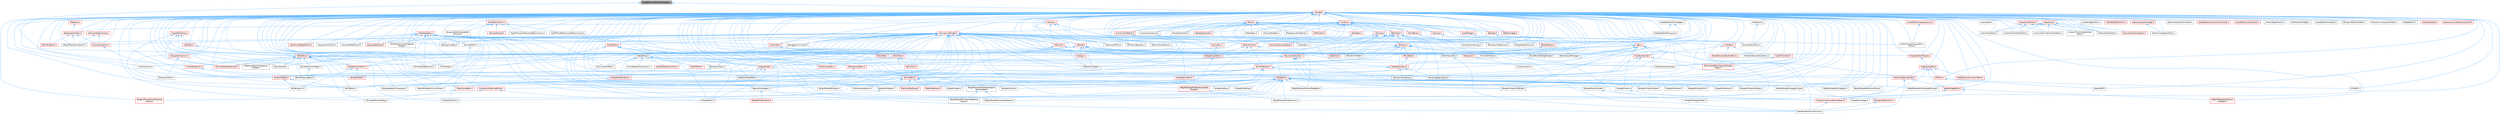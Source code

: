 digraph "WidgetMouseEventsDelegate.h"
{
 // INTERACTIVE_SVG=YES
 // LATEX_PDF_SIZE
  bgcolor="transparent";
  edge [fontname=Helvetica,fontsize=10,labelfontname=Helvetica,labelfontsize=10];
  node [fontname=Helvetica,fontsize=10,shape=box,height=0.2,width=0.4];
  Node1 [id="Node000001",label="WidgetMouseEventsDelegate.h",height=0.2,width=0.4,color="gray40", fillcolor="grey60", style="filled", fontcolor="black",tooltip=" "];
  Node1 -> Node2 [id="edge1_Node000001_Node000002",dir="back",color="steelblue1",style="solid",tooltip=" "];
  Node2 [id="Node000002",label="SNodePanel.h",height=0.2,width=0.4,color="grey40", fillcolor="white", style="filled",URL="$da/db1/SNodePanel_8h.html",tooltip=" "];
  Node2 -> Node3 [id="edge2_Node000002_Node000003",dir="back",color="steelblue1",style="solid",tooltip=" "];
  Node3 [id="Node000003",label="KismetNodeInfoContext.h",height=0.2,width=0.4,color="grey40", fillcolor="white", style="filled",URL="$d3/dfc/KismetNodeInfoContext_8h.html",tooltip=" "];
  Node2 -> Node4 [id="edge3_Node000002_Node000004",dir="back",color="steelblue1",style="solid",tooltip=" "];
  Node4 [id="Node000004",label="RigVMEditor.h",height=0.2,width=0.4,color="red", fillcolor="#FFF0F0", style="filled",URL="$d3/d13/RigVMEditor_8h.html",tooltip=" "];
  Node2 -> Node9 [id="edge4_Node000002_Node000009",dir="back",color="steelblue1",style="solid",tooltip=" "];
  Node9 [id="Node000009",label="SCommentBubble.h",height=0.2,width=0.4,color="grey40", fillcolor="white", style="filled",URL="$d9/d84/SCommentBubble_8h.html",tooltip=" "];
  Node2 -> Node10 [id="edge5_Node000002_Node000010",dir="back",color="steelblue1",style="solid",tooltip=" "];
  Node10 [id="Node000010",label="SDesignSurface.h",height=0.2,width=0.4,color="grey40", fillcolor="white", style="filled",URL="$d0/d2a/SDesignSurface_8h.html",tooltip=" "];
  Node10 -> Node11 [id="edge6_Node000010_Node000011",dir="back",color="steelblue1",style="solid",tooltip=" "];
  Node11 [id="Node000011",label="SDesignerView.h",height=0.2,width=0.4,color="grey40", fillcolor="white", style="filled",URL="$d2/d14/SDesignerView_8h.html",tooltip=" "];
  Node2 -> Node12 [id="edge7_Node000002_Node000012",dir="back",color="steelblue1",style="solid",tooltip=" "];
  Node12 [id="Node000012",label="SGraphNode.h",height=0.2,width=0.4,color="red", fillcolor="#FFF0F0", style="filled",URL="$d2/d30/SGraphNode_8h.html",tooltip=" "];
  Node12 -> Node13 [id="edge8_Node000012_Node000013",dir="back",color="steelblue1",style="solid",tooltip=" "];
  Node13 [id="Node000013",label="DataflowGraphEditor.h",height=0.2,width=0.4,color="grey40", fillcolor="white", style="filled",URL="$d4/dfa/DataflowGraphEditor_8h.html",tooltip=" "];
  Node12 -> Node21 [id="edge9_Node000012_Node000021",dir="back",color="steelblue1",style="solid",tooltip=" "];
  Node21 [id="Node000021",label="SGraphNodeK2Base.h",height=0.2,width=0.4,color="red", fillcolor="#FFF0F0", style="filled",URL="$de/d4a/SGraphNodeK2Base_8h.html",tooltip=" "];
  Node21 -> Node22 [id="edge10_Node000021_Node000022",dir="back",color="steelblue1",style="solid",tooltip=" "];
  Node22 [id="Node000022",label="SGraphNodeK2Composite.h",height=0.2,width=0.4,color="grey40", fillcolor="white", style="filled",URL="$d9/d1f/SGraphNodeK2Composite_8h.html",tooltip=" "];
  Node12 -> Node30 [id="edge11_Node000012_Node000030",dir="back",color="steelblue1",style="solid",tooltip=" "];
  Node30 [id="Node000030",label="SGraphPanel.h",height=0.2,width=0.4,color="grey40", fillcolor="white", style="filled",URL="$d2/dcf/SGraphPanel_8h.html",tooltip=" "];
  Node12 -> Node31 [id="edge12_Node000012_Node000031",dir="back",color="steelblue1",style="solid",tooltip=" "];
  Node31 [id="Node000031",label="SGraphPin.h",height=0.2,width=0.4,color="red", fillcolor="#FFF0F0", style="filled",URL="$d1/dd1/SGraphPin_8h.html",tooltip=" "];
  Node31 -> Node32 [id="edge13_Node000031_Node000032",dir="back",color="steelblue1",style="solid",tooltip=" "];
  Node32 [id="Node000032",label="ConnectionDrawingPolicy.h",height=0.2,width=0.4,color="red", fillcolor="#FFF0F0", style="filled",URL="$d5/dc8/ConnectionDrawingPolicy_8h.html",tooltip=" "];
  Node32 -> Node33 [id="edge14_Node000032_Node000033",dir="back",color="steelblue1",style="solid",tooltip=" "];
  Node33 [id="Node000033",label="BlueprintConnectionDrawing\lPolicy.h",height=0.2,width=0.4,color="red", fillcolor="#FFF0F0", style="filled",URL="$d2/dfc/BlueprintConnectionDrawingPolicy_8h.html",tooltip=" "];
  Node32 -> Node30 [id="edge15_Node000032_Node000030",dir="back",color="steelblue1",style="solid",tooltip=" "];
  Node31 -> Node30 [id="edge16_Node000031_Node000030",dir="back",color="steelblue1",style="solid",tooltip=" "];
  Node31 -> Node39 [id="edge17_Node000031_Node000039",dir="back",color="steelblue1",style="solid",tooltip=" "];
  Node39 [id="Node000039",label="SGraphPinBool.h",height=0.2,width=0.4,color="grey40", fillcolor="white", style="filled",URL="$d8/d82/SGraphPinBool_8h.html",tooltip=" "];
  Node31 -> Node40 [id="edge18_Node000031_Node000040",dir="back",color="steelblue1",style="solid",tooltip=" "];
  Node40 [id="Node000040",label="SGraphPinColor.h",height=0.2,width=0.4,color="grey40", fillcolor="white", style="filled",URL="$dd/d8d/SGraphPinColor_8h.html",tooltip=" "];
  Node31 -> Node42 [id="edge19_Node000031_Node000042",dir="back",color="steelblue1",style="solid",tooltip=" "];
  Node42 [id="Node000042",label="SGraphPinExec.h",height=0.2,width=0.4,color="grey40", fillcolor="white", style="filled",URL="$d1/d4c/SGraphPinExec_8h.html",tooltip=" "];
  Node31 -> Node43 [id="edge20_Node000031_Node000043",dir="back",color="steelblue1",style="solid",tooltip=" "];
  Node43 [id="Node000043",label="SGraphPinNameList.h",height=0.2,width=0.4,color="red", fillcolor="#FFF0F0", style="filled",URL="$d4/d09/SGraphPinNameList_8h.html",tooltip=" "];
  Node31 -> Node45 [id="edge21_Node000031_Node000045",dir="back",color="steelblue1",style="solid",tooltip=" "];
  Node45 [id="Node000045",label="SGraphPinNum.h",height=0.2,width=0.4,color="grey40", fillcolor="white", style="filled",URL="$d7/da4/SGraphPinNum_8h.html",tooltip=" "];
  Node45 -> Node46 [id="edge22_Node000045_Node000046",dir="back",color="steelblue1",style="solid",tooltip=" "];
  Node46 [id="Node000046",label="SGraphPinInteger.h",height=0.2,width=0.4,color="grey40", fillcolor="white", style="filled",URL="$df/d54/SGraphPinInteger_8h.html",tooltip=" "];
  Node31 -> Node47 [id="edge23_Node000031_Node000047",dir="back",color="steelblue1",style="solid",tooltip=" "];
  Node47 [id="Node000047",label="SGraphPinNumSlider.h",height=0.2,width=0.4,color="grey40", fillcolor="white", style="filled",URL="$d5/d00/SGraphPinNumSlider_8h.html",tooltip=" "];
  Node47 -> Node48 [id="edge24_Node000047_Node000048",dir="back",color="steelblue1",style="solid",tooltip=" "];
  Node48 [id="Node000048",label="SGraphPinIntegerSlider.h",height=0.2,width=0.4,color="grey40", fillcolor="white", style="filled",URL="$da/d60/SGraphPinIntegerSlider_8h.html",tooltip=" "];
  Node31 -> Node49 [id="edge25_Node000031_Node000049",dir="back",color="steelblue1",style="solid",tooltip=" "];
  Node49 [id="Node000049",label="SGraphPinObject.h",height=0.2,width=0.4,color="grey40", fillcolor="white", style="filled",URL="$da/dd6/SGraphPinObject_8h.html",tooltip=" "];
  Node49 -> Node50 [id="edge26_Node000049_Node000050",dir="back",color="steelblue1",style="solid",tooltip=" "];
  Node50 [id="Node000050",label="SGraphPinClass.h",height=0.2,width=0.4,color="grey40", fillcolor="white", style="filled",URL="$df/d8d/SGraphPinClass_8h.html",tooltip=" "];
  Node31 -> Node51 [id="edge27_Node000031_Node000051",dir="back",color="steelblue1",style="solid",tooltip=" "];
  Node51 [id="Node000051",label="SGraphPinString.h",height=0.2,width=0.4,color="grey40", fillcolor="white", style="filled",URL="$d0/d49/SGraphPinString_8h.html",tooltip=" "];
  Node31 -> Node53 [id="edge28_Node000031_Node000053",dir="back",color="steelblue1",style="solid",tooltip=" "];
  Node53 [id="Node000053",label="SGraphPinVector.h",height=0.2,width=0.4,color="grey40", fillcolor="white", style="filled",URL="$d8/de7/SGraphPinVector_8h.html",tooltip=" "];
  Node31 -> Node54 [id="edge29_Node000031_Node000054",dir="back",color="steelblue1",style="solid",tooltip=" "];
  Node54 [id="Node000054",label="SGraphPinVector2D.h",height=0.2,width=0.4,color="grey40", fillcolor="white", style="filled",URL="$d7/d67/SGraphPinVector2D_8h.html",tooltip=" "];
  Node31 -> Node55 [id="edge30_Node000031_Node000055",dir="back",color="steelblue1",style="solid",tooltip=" "];
  Node55 [id="Node000055",label="SGraphPinVector2DSlider.h",height=0.2,width=0.4,color="grey40", fillcolor="white", style="filled",URL="$d7/d05/SGraphPinVector2DSlider_8h.html",tooltip=" "];
  Node31 -> Node56 [id="edge31_Node000031_Node000056",dir="back",color="steelblue1",style="solid",tooltip=" "];
  Node56 [id="Node000056",label="SGraphPinVector4.h",height=0.2,width=0.4,color="grey40", fillcolor="white", style="filled",URL="$d4/d94/SGraphPinVector4_8h.html",tooltip=" "];
  Node31 -> Node57 [id="edge32_Node000031_Node000057",dir="back",color="steelblue1",style="solid",tooltip=" "];
  Node57 [id="Node000057",label="SGraphPinVector4Slider.h",height=0.2,width=0.4,color="grey40", fillcolor="white", style="filled",URL="$d9/db8/SGraphPinVector4Slider_8h.html",tooltip=" "];
  Node31 -> Node58 [id="edge33_Node000031_Node000058",dir="back",color="steelblue1",style="solid",tooltip=" "];
  Node58 [id="Node000058",label="SGraphPinVectorSlider.h",height=0.2,width=0.4,color="grey40", fillcolor="white", style="filled",URL="$dc/d38/SGraphPinVectorSlider_8h.html",tooltip=" "];
  Node31 -> Node59 [id="edge34_Node000031_Node000059",dir="back",color="steelblue1",style="solid",tooltip=" "];
  Node59 [id="Node000059",label="SRigVMGraphChangePinType.h",height=0.2,width=0.4,color="grey40", fillcolor="white", style="filled",URL="$d4/da7/SRigVMGraphChangePinType_8h.html",tooltip=" "];
  Node31 -> Node60 [id="edge35_Node000031_Node000060",dir="back",color="steelblue1",style="solid",tooltip=" "];
  Node60 [id="Node000060",label="SRigVMGraphPinCategory.h",height=0.2,width=0.4,color="grey40", fillcolor="white", style="filled",URL="$da/d67/SRigVMGraphPinCategory_8h.html",tooltip=" "];
  Node31 -> Node61 [id="edge36_Node000031_Node000061",dir="back",color="steelblue1",style="solid",tooltip=" "];
  Node61 [id="Node000061",label="SRigVMGraphPinCurveFloat.h",height=0.2,width=0.4,color="grey40", fillcolor="white", style="filled",URL="$d3/d13/SRigVMGraphPinCurveFloat_8h.html",tooltip=" "];
  Node31 -> Node62 [id="edge37_Node000031_Node000062",dir="back",color="steelblue1",style="solid",tooltip=" "];
  Node62 [id="Node000062",label="SRigVMGraphPinEnumPicker.h",height=0.2,width=0.4,color="grey40", fillcolor="white", style="filled",URL="$d9/dd1/SRigVMGraphPinEnumPicker_8h.html",tooltip=" "];
  Node31 -> Node63 [id="edge38_Node000031_Node000063",dir="back",color="steelblue1",style="solid",tooltip=" "];
  Node63 [id="Node000063",label="SRigVMGraphPinNameList.h",height=0.2,width=0.4,color="grey40", fillcolor="white", style="filled",URL="$d7/dfc/SRigVMGraphPinNameList_8h.html",tooltip=" "];
  Node31 -> Node64 [id="edge39_Node000031_Node000064",dir="back",color="steelblue1",style="solid",tooltip=" "];
  Node64 [id="Node000064",label="SRigVMGraphPinQuat.h",height=0.2,width=0.4,color="grey40", fillcolor="white", style="filled",URL="$de/dda/SRigVMGraphPinQuat_8h.html",tooltip=" "];
  Node31 -> Node65 [id="edge40_Node000031_Node000065",dir="back",color="steelblue1",style="solid",tooltip=" "];
  Node65 [id="Node000065",label="SRigVMGraphPinUserDataName\lSpace.h",height=0.2,width=0.4,color="grey40", fillcolor="white", style="filled",URL="$d7/dfd/SRigVMGraphPinUserDataNameSpace_8h.html",tooltip=" "];
  Node31 -> Node66 [id="edge41_Node000031_Node000066",dir="back",color="steelblue1",style="solid",tooltip=" "];
  Node66 [id="Node000066",label="SRigVMGraphPinUserDataPath.h",height=0.2,width=0.4,color="grey40", fillcolor="white", style="filled",URL="$d5/d31/SRigVMGraphPinUserDataPath_8h.html",tooltip=" "];
  Node31 -> Node67 [id="edge42_Node000031_Node000067",dir="back",color="steelblue1",style="solid",tooltip=" "];
  Node67 [id="Node000067",label="SRigVMGraphPinVariableBinding.h",height=0.2,width=0.4,color="grey40", fillcolor="white", style="filled",URL="$db/dca/SRigVMGraphPinVariableBinding_8h.html",tooltip=" "];
  Node31 -> Node68 [id="edge43_Node000031_Node000068",dir="back",color="steelblue1",style="solid",tooltip=" "];
  Node68 [id="Node000068",label="SRigVMGraphPinVariableName.h",height=0.2,width=0.4,color="grey40", fillcolor="white", style="filled",URL="$d0/da1/SRigVMGraphPinVariableName_8h.html",tooltip=" "];
  Node2 -> Node27 [id="edge44_Node000002_Node000027",dir="back",color="steelblue1",style="solid",tooltip=" "];
  Node27 [id="Node000027",label="SGraphNodeComment.h",height=0.2,width=0.4,color="red", fillcolor="#FFF0F0", style="filled",URL="$d7/db6/SGraphNodeComment_8h.html",tooltip=" "];
  Node2 -> Node21 [id="edge45_Node000002_Node000021",dir="back",color="steelblue1",style="solid",tooltip=" "];
  Node2 -> Node30 [id="edge46_Node000002_Node000030",dir="back",color="steelblue1",style="solid",tooltip=" "];
  Node1 -> Node73 [id="edge47_Node000001_Node000073",dir="back",color="steelblue1",style="solid",tooltip=" "];
  Node73 [id="Node000073",label="SWidget.h",height=0.2,width=0.4,color="red", fillcolor="#FFF0F0", style="filled",URL="$dc/df5/SWidget_8h.html",tooltip=" "];
  Node73 -> Node74 [id="edge48_Node000073_Node000074",dir="back",color="steelblue1",style="solid",tooltip=" "];
  Node74 [id="Node000074",label="AssetEditorToolkit.h",height=0.2,width=0.4,color="red", fillcolor="#FFF0F0", style="filled",URL="$d9/d8b/AssetEditorToolkit_8h.html",tooltip=" "];
  Node74 -> Node78 [id="edge49_Node000074_Node000078",dir="back",color="steelblue1",style="solid",tooltip=" "];
  Node78 [id="Node000078",label="BlueprintEditor.h",height=0.2,width=0.4,color="red", fillcolor="#FFF0F0", style="filled",URL="$df/d7d/BlueprintEditor_8h.html",tooltip=" "];
  Node78 -> Node86 [id="edge50_Node000078_Node000086",dir="back",color="steelblue1",style="solid",tooltip=" "];
  Node86 [id="Node000086",label="SMyBlueprint.h",height=0.2,width=0.4,color="grey40", fillcolor="white", style="filled",URL="$d3/d34/SMyBlueprint_8h.html",tooltip=" "];
  Node78 -> Node87 [id="edge51_Node000078_Node000087",dir="back",color="steelblue1",style="solid",tooltip=" "];
  Node87 [id="Node000087",label="SSCSEditor.h",height=0.2,width=0.4,color="grey40", fillcolor="white", style="filled",URL="$d0/d2e/SSCSEditor_8h.html",tooltip=" "];
  Node74 -> Node91 [id="edge52_Node000074_Node000091",dir="back",color="steelblue1",style="solid",tooltip=" "];
  Node91 [id="Node000091",label="BlueprintEditorSharedTab\lFactories.h",height=0.2,width=0.4,color="grey40", fillcolor="white", style="filled",URL="$d3/d15/BlueprintEditorSharedTabFactories_8h.html",tooltip=" "];
  Node74 -> Node92 [id="edge53_Node000074_Node000092",dir="back",color="steelblue1",style="solid",tooltip=" "];
  Node92 [id="Node000092",label="FindInGraph.h",height=0.2,width=0.4,color="grey40", fillcolor="white", style="filled",URL="$de/d36/FindInGraph_8h.html",tooltip=" "];
  Node74 -> Node97 [id="edge54_Node000074_Node000097",dir="back",color="steelblue1",style="solid",tooltip=" "];
  Node97 [id="Node000097",label="PersonaModule.h",height=0.2,width=0.4,color="red", fillcolor="#FFF0F0", style="filled",URL="$de/d74/PersonaModule_8h.html",tooltip=" "];
  Node74 -> Node99 [id="edge55_Node000074_Node000099",dir="back",color="steelblue1",style="solid",tooltip=" "];
  Node99 [id="Node000099",label="RigVMCompilerResultsTabSummoner.h",height=0.2,width=0.4,color="grey40", fillcolor="white", style="filled",URL="$dd/d05/RigVMCompilerResultsTabSummoner_8h.html",tooltip=" "];
  Node74 -> Node101 [id="edge56_Node000074_Node000101",dir="back",color="steelblue1",style="solid",tooltip=" "];
  Node101 [id="Node000101",label="RigVMFindReferencesTabSummoner.h",height=0.2,width=0.4,color="grey40", fillcolor="white", style="filled",URL="$d5/d7d/RigVMFindReferencesTabSummoner_8h.html",tooltip=" "];
  Node73 -> Node128 [id="edge57_Node000073_Node000128",dir="back",color="steelblue1",style="solid",tooltip=" "];
  Node128 [id="Node000128",label="AssetEditorViewportLayout.h",height=0.2,width=0.4,color="red", fillcolor="#FFF0F0", style="filled",URL="$df/d46/AssetEditorViewportLayout_8h.html",tooltip=" "];
  Node128 -> Node130 [id="edge58_Node000128_Node000130",dir="back",color="steelblue1",style="solid",tooltip=" "];
  Node130 [id="Node000130",label="EditorViewportLayoutFour\lPanes.h",height=0.2,width=0.4,color="grey40", fillcolor="white", style="filled",URL="$d4/d84/EditorViewportLayoutFourPanes_8h.html",tooltip=" "];
  Node73 -> Node135 [id="edge59_Node000073_Node000135",dir="back",color="steelblue1",style="solid",tooltip=" "];
  Node135 [id="Node000135",label="AssetThumbnail.h",height=0.2,width=0.4,color="red", fillcolor="#FFF0F0", style="filled",URL="$d7/d61/AssetThumbnail_8h.html",tooltip=" "];
  Node135 -> Node144 [id="edge60_Node000135_Node000144",dir="back",color="steelblue1",style="solid",tooltip=" "];
  Node144 [id="Node000144",label="SDeleteAssetsDialog.h",height=0.2,width=0.4,color="grey40", fillcolor="white", style="filled",URL="$d7/d0d/SDeleteAssetsDialog_8h.html",tooltip=" "];
  Node73 -> Node145 [id="edge61_Node000073_Node000145",dir="back",color="steelblue1",style="solid",tooltip=" "];
  Node145 [id="Node000145",label="AudioMeter.h",height=0.2,width=0.4,color="grey40", fillcolor="white", style="filled",URL="$de/db0/AudioMeter_8h.html",tooltip=" "];
  Node73 -> Node146 [id="edge62_Node000073_Node000146",dir="back",color="steelblue1",style="solid",tooltip=" "];
  Node146 [id="Node000146",label="AudioTrackEditor.h",height=0.2,width=0.4,color="grey40", fillcolor="white", style="filled",URL="$dd/d96/AudioTrackEditor_8h.html",tooltip=" "];
  Node73 -> Node147 [id="edge63_Node000073_Node000147",dir="back",color="steelblue1",style="solid",tooltip=" "];
  Node147 [id="Node000147",label="AudioWidgetsUtils.h",height=0.2,width=0.4,color="grey40", fillcolor="white", style="filled",URL="$da/d9a/AudioWidgetsUtils_8h.html",tooltip=" "];
  Node73 -> Node33 [id="edge64_Node000073_Node000033",dir="back",color="steelblue1",style="solid",tooltip=" "];
  Node73 -> Node78 [id="edge65_Node000073_Node000078",dir="back",color="steelblue1",style="solid",tooltip=" "];
  Node73 -> Node91 [id="edge66_Node000073_Node000091",dir="back",color="steelblue1",style="solid",tooltip=" "];
  Node73 -> Node148 [id="edge67_Node000073_Node000148",dir="back",color="steelblue1",style="solid",tooltip=" "];
  Node148 [id="Node000148",label="BlueprintEditorUtils.h",height=0.2,width=0.4,color="red", fillcolor="#FFF0F0", style="filled",URL="$d7/d3d/BlueprintEditorUtils_8h.html",tooltip=" "];
  Node148 -> Node150 [id="edge68_Node000148_Node000150",dir="back",color="steelblue1",style="solid",tooltip=" "];
  Node150 [id="Node000150",label="GameModeInfoCustomizer.h",height=0.2,width=0.4,color="grey40", fillcolor="white", style="filled",URL="$d5/df3/GameModeInfoCustomizer_8h.html",tooltip=" "];
  Node73 -> Node151 [id="edge69_Node000073_Node000151",dir="back",color="steelblue1",style="solid",tooltip=" "];
  Node151 [id="Node000151",label="BoneSelectionWidget.h",height=0.2,width=0.4,color="grey40", fillcolor="white", style="filled",URL="$d4/dd3/BoneSelectionWidget_8h.html",tooltip=" "];
  Node151 -> Node152 [id="edge70_Node000151_Node000152",dir="back",color="steelblue1",style="solid",tooltip=" "];
  Node152 [id="Node000152",label="SBoneMappingBase.h",height=0.2,width=0.4,color="grey40", fillcolor="white", style="filled",URL="$d7/d49/SBoneMappingBase_8h.html",tooltip=" "];
  Node73 -> Node153 [id="edge71_Node000073_Node000153",dir="back",color="steelblue1",style="solid",tooltip=" "];
  Node153 [id="Node000153",label="BrushBuilderDragDropOp.h",height=0.2,width=0.4,color="grey40", fillcolor="white", style="filled",URL="$d9/d56/BrushBuilderDragDropOp_8h.html",tooltip=" "];
  Node73 -> Node154 [id="edge72_Node000073_Node000154",dir="back",color="steelblue1",style="solid",tooltip=" "];
  Node154 [id="Node000154",label="Children.h",height=0.2,width=0.4,color="red", fillcolor="#FFF0F0", style="filled",URL="$db/d68/Children_8h.html",tooltip=" "];
  Node154 -> Node165 [id="edge73_Node000154_Node000165",dir="back",color="steelblue1",style="solid",tooltip=" "];
  Node165 [id="Node000165",label="SBox.h",height=0.2,width=0.4,color="red", fillcolor="#FFF0F0", style="filled",URL="$dd/d43/SBox_8h.html",tooltip=" "];
  Node165 -> Node153 [id="edge74_Node000165_Node000153",dir="back",color="steelblue1",style="solid",tooltip=" "];
  Node165 -> Node150 [id="edge75_Node000165_Node000150",dir="back",color="steelblue1",style="solid",tooltip=" "];
  Node165 -> Node166 [id="edge76_Node000165_Node000166",dir="back",color="steelblue1",style="solid",tooltip=" "];
  Node166 [id="Node000166",label="SComboBox.h",height=0.2,width=0.4,color="red", fillcolor="#FFF0F0", style="filled",URL="$d2/dd5/SComboBox_8h.html",tooltip=" "];
  Node166 -> Node175 [id="edge77_Node000166_Node000175",dir="back",color="steelblue1",style="solid",tooltip=" "];
  Node175 [id="Node000175",label="SCSVImportOptions.h",height=0.2,width=0.4,color="grey40", fillcolor="white", style="filled",URL="$d7/dfe/SCSVImportOptions_8h.html",tooltip=" "];
  Node166 -> Node178 [id="edge78_Node000166_Node000178",dir="back",color="steelblue1",style="solid",tooltip=" "];
  Node178 [id="Node000178",label="SNameComboBox.h",height=0.2,width=0.4,color="grey40", fillcolor="white", style="filled",URL="$d8/d4b/SNameComboBox_8h.html",tooltip=" "];
  Node178 -> Node43 [id="edge79_Node000178_Node000043",dir="back",color="steelblue1",style="solid",tooltip=" "];
  Node166 -> Node179 [id="edge80_Node000166_Node000179",dir="back",color="steelblue1",style="solid",tooltip=" "];
  Node179 [id="Node000179",label="SRigVMGraphPinEditableName\lValueWidget.h",height=0.2,width=0.4,color="grey40", fillcolor="white", style="filled",URL="$da/d0c/SRigVMGraphPinEditableNameValueWidget_8h.html",tooltip=" "];
  Node179 -> Node65 [id="edge81_Node000179_Node000065",dir="back",color="steelblue1",style="solid",tooltip=" "];
  Node179 -> Node68 [id="edge82_Node000179_Node000068",dir="back",color="steelblue1",style="solid",tooltip=" "];
  Node166 -> Node180 [id="edge83_Node000166_Node000180",dir="back",color="steelblue1",style="solid",tooltip=" "];
  Node180 [id="Node000180",label="SRigVMGraphPinNameListValue\lWidget.h",height=0.2,width=0.4,color="red", fillcolor="#FFF0F0", style="filled",URL="$dc/dac/SRigVMGraphPinNameListValueWidget_8h.html",tooltip=" "];
  Node180 -> Node63 [id="edge84_Node000180_Node000063",dir="back",color="steelblue1",style="solid",tooltip=" "];
  Node166 -> Node181 [id="edge85_Node000166_Node000181",dir="back",color="steelblue1",style="solid",tooltip=" "];
  Node181 [id="Node000181",label="STableTreeView.h",height=0.2,width=0.4,color="red", fillcolor="#FFF0F0", style="filled",URL="$dd/d46/STableTreeView_8h.html",tooltip=" "];
  Node166 -> Node184 [id="edge86_Node000166_Node000184",dir="back",color="steelblue1",style="solid",tooltip=" "];
  Node184 [id="Node000184",label="STextComboBox.h",height=0.2,width=0.4,color="red", fillcolor="#FFF0F0", style="filled",URL="$d6/d14/STextComboBox_8h.html",tooltip=" "];
  Node184 -> Node185 [id="edge87_Node000184_Node000185",dir="back",color="steelblue1",style="solid",tooltip=" "];
  Node185 [id="Node000185",label="SFixupSelfContextDlg.h",height=0.2,width=0.4,color="grey40", fillcolor="white", style="filled",URL="$d5/da4/SFixupSelfContextDlg_8h.html",tooltip=" "];
  Node166 -> Node186 [id="edge88_Node000166_Node000186",dir="back",color="steelblue1",style="solid",tooltip=" "];
  Node186 [id="Node000186",label="STextComboPopup.h",height=0.2,width=0.4,color="red", fillcolor="#FFF0F0", style="filled",URL="$d1/d76/STextComboPopup_8h.html",tooltip=" "];
  Node165 -> Node195 [id="edge89_Node000165_Node000195",dir="back",color="steelblue1",style="solid",tooltip=" "];
  Node195 [id="Node000195",label="SGameLayerManager.h",height=0.2,width=0.4,color="grey40", fillcolor="white", style="filled",URL="$da/d3a/SGameLayerManager_8h.html",tooltip=" "];
  Node165 -> Node45 [id="edge90_Node000165_Node000045",dir="back",color="steelblue1",style="solid",tooltip=" "];
  Node165 -> Node47 [id="edge91_Node000165_Node000047",dir="back",color="steelblue1",style="solid",tooltip=" "];
  Node165 -> Node55 [id="edge92_Node000165_Node000055",dir="back",color="steelblue1",style="solid",tooltip=" "];
  Node165 -> Node58 [id="edge93_Node000165_Node000058",dir="back",color="steelblue1",style="solid",tooltip=" "];
  Node165 -> Node237 [id="edge94_Node000165_Node000237",dir="back",color="steelblue1",style="solid",tooltip=" "];
  Node237 [id="Node000237",label="STableRow.h",height=0.2,width=0.4,color="red", fillcolor="#FFF0F0", style="filled",URL="$d8/d43/STableRow_8h.html",tooltip=" "];
  Node237 -> Node151 [id="edge95_Node000237_Node000151",dir="back",color="steelblue1",style="solid",tooltip=" "];
  Node237 -> Node243 [id="edge96_Node000237_Node000243",dir="back",color="steelblue1",style="solid",tooltip=" "];
  Node243 [id="Node000243",label="FindInBlueprints.h",height=0.2,width=0.4,color="red", fillcolor="#FFF0F0", style="filled",URL="$d0/d27/FindInBlueprints_8h.html",tooltip=" "];
  Node243 -> Node78 [id="edge97_Node000243_Node000078",dir="back",color="steelblue1",style="solid",tooltip=" "];
  Node237 -> Node92 [id="edge98_Node000237_Node000092",dir="back",color="steelblue1",style="solid",tooltip=" "];
  Node237 -> Node296 [id="edge99_Node000237_Node000296",dir="back",color="steelblue1",style="solid",tooltip=" "];
  Node296 [id="Node000296",label="ReferenceSectionSelection\lWidget.h",height=0.2,width=0.4,color="grey40", fillcolor="white", style="filled",URL="$db/d75/ReferenceSectionSelectionWidget_8h.html",tooltip=" "];
  Node237 -> Node152 [id="edge100_Node000237_Node000152",dir="back",color="steelblue1",style="solid",tooltip=" "];
  Node237 -> Node166 [id="edge101_Node000237_Node000166",dir="back",color="steelblue1",style="solid",tooltip=" "];
  Node237 -> Node144 [id="edge102_Node000237_Node000144",dir="back",color="steelblue1",style="solid",tooltip=" "];
  Node237 -> Node300 [id="edge103_Node000237_Node000300",dir="back",color="steelblue1",style="solid",tooltip=" "];
  Node300 [id="Node000300",label="SFilterableObjectList.h",height=0.2,width=0.4,color="grey40", fillcolor="white", style="filled",URL="$dc/de4/SFilterableObjectList_8h.html",tooltip=" "];
  Node237 -> Node185 [id="edge104_Node000237_Node000185",dir="back",color="steelblue1",style="solid",tooltip=" "];
  Node237 -> Node301 [id="edge105_Node000237_Node000301",dir="back",color="steelblue1",style="solid",tooltip=" "];
  Node301 [id="Node000301",label="SGraphActionMenu.h",height=0.2,width=0.4,color="red", fillcolor="#FFF0F0", style="filled",URL="$d0/d9a/SGraphActionMenu_8h.html",tooltip=" "];
  Node301 -> Node304 [id="edge106_Node000301_Node000304",dir="back",color="steelblue1",style="solid",tooltip=" "];
  Node304 [id="Node000304",label="SGraphPalette.h",height=0.2,width=0.4,color="red", fillcolor="#FFF0F0", style="filled",URL="$d5/dd1/SGraphPalette_8h.html",tooltip=" "];
  Node301 -> Node86 [id="edge107_Node000301_Node000086",dir="back",color="steelblue1",style="solid",tooltip=" "];
  Node237 -> Node309 [id="edge108_Node000237_Node000309",dir="back",color="steelblue1",style="solid",tooltip=" "];
  Node309 [id="Node000309",label="SKeySelector.h",height=0.2,width=0.4,color="grey40", fillcolor="white", style="filled",URL="$de/d62/SKeySelector_8h.html",tooltip=" "];
  Node237 -> Node310 [id="edge109_Node000237_Node000310",dir="back",color="steelblue1",style="solid",tooltip=" "];
  Node310 [id="Node000310",label="SKismetDebugTreeView.h",height=0.2,width=0.4,color="red", fillcolor="#FFF0F0", style="filled",URL="$dc/df5/SKismetDebugTreeView_8h.html",tooltip=" "];
  Node237 -> Node288 [id="edge110_Node000237_Node000288",dir="back",color="steelblue1",style="solid",tooltip=" "];
  Node288 [id="Node000288",label="SOutlinerView.h",height=0.2,width=0.4,color="grey40", fillcolor="white", style="filled",URL="$d5/de1/SOutlinerView_8h.html",tooltip=" "];
  Node237 -> Node87 [id="edge111_Node000237_Node000087",dir="back",color="steelblue1",style="solid",tooltip=" "];
  Node237 -> Node315 [id="edge112_Node000237_Node000315",dir="back",color="steelblue1",style="solid",tooltip=" "];
  Node315 [id="Node000315",label="SSkeletonWidget.h",height=0.2,width=0.4,color="grey40", fillcolor="white", style="filled",URL="$dd/da7/SSkeletonWidget_8h.html",tooltip=" "];
  Node165 -> Node345 [id="edge113_Node000165_Node000345",dir="back",color="steelblue1",style="solid",tooltip=" "];
  Node345 [id="Node000345",label="SWindowTitleBar.h",height=0.2,width=0.4,color="grey40", fillcolor="white", style="filled",URL="$d0/dce/SWindowTitleBar_8h.html",tooltip=" "];
  Node154 -> Node346 [id="edge114_Node000154_Node000346",dir="back",color="steelblue1",style="solid",tooltip=" "];
  Node346 [id="Node000346",label="SBoxPanel.h",height=0.2,width=0.4,color="red", fillcolor="#FFF0F0", style="filled",URL="$d8/de6/SBoxPanel_8h.html",tooltip=" "];
  Node346 -> Node320 [id="edge115_Node000346_Node000320",dir="back",color="steelblue1",style="solid",tooltip=" "];
  Node320 [id="Node000320",label="DiffUtils.h",height=0.2,width=0.4,color="red", fillcolor="#FFF0F0", style="filled",URL="$d4/d91/DiffUtils_8h.html",tooltip=" "];
  Node320 -> Node325 [id="edge116_Node000320_Node000325",dir="back",color="steelblue1",style="solid",tooltip=" "];
  Node325 [id="Node000325",label="DetailsDiff.h",height=0.2,width=0.4,color="grey40", fillcolor="white", style="filled",URL="$de/dfc/DetailsDiff_8h.html",tooltip=" "];
  Node320 -> Node326 [id="edge117_Node000320_Node000326",dir="back",color="steelblue1",style="solid",tooltip=" "];
  Node326 [id="Node000326",label="SCSDiff.h",height=0.2,width=0.4,color="grey40", fillcolor="white", style="filled",URL="$da/dc5/SCSDiff_8h.html",tooltip=" "];
  Node346 -> Node150 [id="edge118_Node000346_Node000150",dir="back",color="steelblue1",style="solid",tooltip=" "];
  Node346 -> Node369 [id="edge119_Node000346_Node000369",dir="back",color="steelblue1",style="solid",tooltip=" "];
  Node369 [id="Node000369",label="PropertyCustomizationHelpers.h",height=0.2,width=0.4,color="red", fillcolor="#FFF0F0", style="filled",URL="$d7/dd0/PropertyCustomizationHelpers_8h.html",tooltip=" "];
  Node369 -> Node150 [id="edge120_Node000369_Node000150",dir="back",color="steelblue1",style="solid",tooltip=" "];
  Node346 -> Node372 [id="edge121_Node000346_Node000372",dir="back",color="steelblue1",style="solid",tooltip=" "];
  Node372 [id="Node000372",label="SBreadcrumbTrail.h",height=0.2,width=0.4,color="red", fillcolor="#FFF0F0", style="filled",URL="$d4/de2/SBreadcrumbTrail_8h.html",tooltip=" "];
  Node372 -> Node181 [id="edge122_Node000372_Node000181",dir="back",color="steelblue1",style="solid",tooltip=" "];
  Node346 -> Node373 [id="edge123_Node000346_Node000373",dir="back",color="steelblue1",style="solid",tooltip=" "];
  Node373 [id="Node000373",label="SComboButton.h",height=0.2,width=0.4,color="red", fillcolor="#FFF0F0", style="filled",URL="$dc/d43/SComboButton_8h.html",tooltip=" "];
  Node373 -> Node152 [id="edge124_Node000373_Node000152",dir="back",color="steelblue1",style="solid",tooltip=" "];
  Node373 -> Node166 [id="edge125_Node000373_Node000166",dir="back",color="steelblue1",style="solid",tooltip=" "];
  Node373 -> Node214 [id="edge126_Node000373_Node000214",dir="back",color="steelblue1",style="solid",tooltip=" "];
  Node214 [id="Node000214",label="SGridLineSpacingList.h",height=0.2,width=0.4,color="grey40", fillcolor="white", style="filled",URL="$db/d48/SGridLineSpacingList_8h.html",tooltip=" "];
  Node373 -> Node221 [id="edge127_Node000373_Node000221",dir="back",color="steelblue1",style="solid",tooltip=" "];
  Node221 [id="Node000221",label="SNumericDropDown.h",height=0.2,width=0.4,color="grey40", fillcolor="white", style="filled",URL="$d3/d12/SNumericDropDown_8h.html",tooltip=" "];
  Node373 -> Node377 [id="edge128_Node000373_Node000377",dir="back",color="steelblue1",style="solid",tooltip=" "];
  Node377 [id="Node000377",label="SPopUpErrorText.h",height=0.2,width=0.4,color="red", fillcolor="#FFF0F0", style="filled",URL="$d7/d15/SPopUpErrorText_8h.html",tooltip=" "];
  Node373 -> Node179 [id="edge129_Node000373_Node000179",dir="back",color="steelblue1",style="solid",tooltip=" "];
  Node373 -> Node180 [id="edge130_Node000373_Node000180",dir="back",color="steelblue1",style="solid",tooltip=" "];
  Node346 -> Node214 [id="edge131_Node000346_Node000214",dir="back",color="steelblue1",style="solid",tooltip=" "];
  Node346 -> Node221 [id="edge132_Node000346_Node000221",dir="back",color="steelblue1",style="solid",tooltip=" "];
  Node346 -> Node380 [id="edge133_Node000346_Node000380",dir="back",color="steelblue1",style="solid",tooltip=" "];
  Node380 [id="Node000380",label="SNumericEntryBox.h",height=0.2,width=0.4,color="red", fillcolor="#FFF0F0", style="filled",URL="$d8/d1a/SNumericEntryBox_8h.html",tooltip=" "];
  Node380 -> Node45 [id="edge134_Node000380_Node000045",dir="back",color="steelblue1",style="solid",tooltip=" "];
  Node380 -> Node47 [id="edge135_Node000380_Node000047",dir="back",color="steelblue1",style="solid",tooltip=" "];
  Node380 -> Node55 [id="edge136_Node000380_Node000055",dir="back",color="steelblue1",style="solid",tooltip=" "];
  Node380 -> Node58 [id="edge137_Node000380_Node000058",dir="back",color="steelblue1",style="solid",tooltip=" "];
  Node380 -> Node381 [id="edge138_Node000380_Node000381",dir="back",color="steelblue1",style="solid",tooltip=" "];
  Node381 [id="Node000381",label="SRotatorInputBox.h",height=0.2,width=0.4,color="red", fillcolor="#FFF0F0", style="filled",URL="$de/dd2/SRotatorInputBox_8h.html",tooltip=" "];
  Node381 -> Node64 [id="edge139_Node000381_Node000064",dir="back",color="steelblue1",style="solid",tooltip=" "];
  Node380 -> Node385 [id="edge140_Node000380_Node000385",dir="back",color="steelblue1",style="solid",tooltip=" "];
  Node385 [id="Node000385",label="SVectorInputBox.h",height=0.2,width=0.4,color="red", fillcolor="#FFF0F0", style="filled",URL="$df/d44/SVectorInputBox_8h.html",tooltip=" "];
  Node346 -> Node87 [id="edge141_Node000346_Node000087",dir="back",color="steelblue1",style="solid",tooltip=" "];
  Node346 -> Node388 [id="edge142_Node000346_Node000388",dir="back",color="steelblue1",style="solid",tooltip=" "];
  Node388 [id="Node000388",label="SScrollBox.h",height=0.2,width=0.4,color="red", fillcolor="#FFF0F0", style="filled",URL="$d3/da2/SScrollBox_8h.html",tooltip=" "];
  Node388 -> Node372 [id="edge143_Node000388_Node000372",dir="back",color="steelblue1",style="solid",tooltip=" "];
  Node346 -> Node315 [id="edge144_Node000346_Node000315",dir="back",color="steelblue1",style="solid",tooltip=" "];
  Node346 -> Node237 [id="edge145_Node000346_Node000237",dir="back",color="steelblue1",style="solid",tooltip=" "];
  Node346 -> Node395 [id="edge146_Node000346_Node000395",dir="back",color="steelblue1",style="solid",tooltip=" "];
  Node395 [id="Node000395",label="SWindow.h",height=0.2,width=0.4,color="red", fillcolor="#FFF0F0", style="filled",URL="$d2/d6d/SWindow_8h.html",tooltip=" "];
  Node395 -> Node78 [id="edge147_Node000395_Node000078",dir="back",color="steelblue1",style="solid",tooltip=" "];
  Node395 -> Node397 [id="edge148_Node000395_Node000397",dir="back",color="steelblue1",style="solid",tooltip=" "];
  Node397 [id="Node000397",label="Dialogs.h",height=0.2,width=0.4,color="red", fillcolor="#FFF0F0", style="filled",URL="$d2/d5c/Dialogs_8h.html",tooltip=" "];
  Node395 -> Node576 [id="edge149_Node000395_Node000576",dir="back",color="steelblue1",style="solid",tooltip=" "];
  Node576 [id="Node000576",label="MenuStack.h",height=0.2,width=0.4,color="red", fillcolor="#FFF0F0", style="filled",URL="$d8/d80/MenuStack_8h.html",tooltip=" "];
  Node576 -> Node577 [id="edge150_Node000576_Node000577",dir="back",color="steelblue1",style="solid",tooltip=" "];
  Node577 [id="Node000577",label="SlateApplication.h",height=0.2,width=0.4,color="red", fillcolor="#FFF0F0", style="filled",URL="$db/d28/SlateApplication_8h.html",tooltip=" "];
  Node577 -> Node166 [id="edge151_Node000577_Node000166",dir="back",color="steelblue1",style="solid",tooltip=" "];
  Node577 -> Node214 [id="edge152_Node000577_Node000214",dir="back",color="steelblue1",style="solid",tooltip=" "];
  Node577 -> Node221 [id="edge153_Node000577_Node000221",dir="back",color="steelblue1",style="solid",tooltip=" "];
  Node395 -> Node613 [id="edge154_Node000395_Node000613",dir="back",color="steelblue1",style="solid",tooltip=" "];
  Node613 [id="Node000613",label="PropertyEditorModule.h",height=0.2,width=0.4,color="red", fillcolor="#FFF0F0", style="filled",URL="$d5/d90/PropertyEditorModule_8h.html",tooltip=" "];
  Node613 -> Node617 [id="edge155_Node000613_Node000617",dir="back",color="steelblue1",style="solid",tooltip=" "];
  Node617 [id="Node000617",label="PropertyHandle.h",height=0.2,width=0.4,color="red", fillcolor="#FFF0F0", style="filled",URL="$d7/d90/PropertyHandle_8h.html",tooltip=" "];
  Node617 -> Node618 [id="edge156_Node000617_Node000618",dir="back",color="steelblue1",style="solid",tooltip=" "];
  Node618 [id="Node000618",label="DetailCategoryBuilder.h",height=0.2,width=0.4,color="red", fillcolor="#FFF0F0", style="filled",URL="$d9/de8/DetailCategoryBuilder_8h.html",tooltip=" "];
  Node618 -> Node620 [id="edge157_Node000618_Node000620",dir="back",color="steelblue1",style="solid",tooltip=" "];
  Node620 [id="Node000620",label="DetailWidgetRow.h",height=0.2,width=0.4,color="red", fillcolor="#FFF0F0", style="filled",URL="$d4/d4d/DetailWidgetRow_8h.html",tooltip=" "];
  Node620 -> Node621 [id="edge158_Node000620_Node000621",dir="back",color="steelblue1",style="solid",tooltip=" "];
  Node621 [id="Node000621",label="IDetailPropertyExtension\lHandler.h",height=0.2,width=0.4,color="red", fillcolor="#FFF0F0", style="filled",URL="$d6/d81/IDetailPropertyExtensionHandler_8h.html",tooltip=" "];
  Node620 -> Node369 [id="edge159_Node000620_Node000369",dir="back",color="steelblue1",style="solid",tooltip=" "];
  Node618 -> Node150 [id="edge160_Node000618_Node000150",dir="back",color="steelblue1",style="solid",tooltip=" "];
  Node617 -> Node620 [id="edge161_Node000617_Node000620",dir="back",color="steelblue1",style="solid",tooltip=" "];
  Node617 -> Node320 [id="edge162_Node000617_Node000320",dir="back",color="steelblue1",style="solid",tooltip=" "];
  Node617 -> Node644 [id="edge163_Node000617_Node000644",dir="back",color="steelblue1",style="solid",tooltip=" "];
  Node644 [id="Node000644",label="MediaIOCustomizationBase.h",height=0.2,width=0.4,color="red", fillcolor="#FFF0F0", style="filled",URL="$d2/dd0/MediaIOCustomizationBase_8h.html",tooltip=" "];
  Node617 -> Node369 [id="edge164_Node000617_Node000369",dir="back",color="steelblue1",style="solid",tooltip=" "];
  Node395 -> Node315 [id="edge165_Node000395_Node000315",dir="back",color="steelblue1",style="solid",tooltip=" "];
  Node395 -> Node654 [id="edge166_Node000395_Node000654",dir="back",color="steelblue1",style="solid",tooltip=" "];
  Node654 [id="Node000654",label="SViewport.h",height=0.2,width=0.4,color="red", fillcolor="#FFF0F0", style="filled",URL="$d8/db1/SViewport_8h.html",tooltip=" "];
  Node654 -> Node655 [id="edge167_Node000654_Node000655",dir="back",color="steelblue1",style="solid",tooltip=" "];
  Node655 [id="Node000655",label="IAssetViewport.h",height=0.2,width=0.4,color="grey40", fillcolor="white", style="filled",URL="$de/d65/IAssetViewport_8h.html",tooltip=" "];
  Node395 -> Node656 [id="edge168_Node000395_Node000656",dir="back",color="steelblue1",style="solid",tooltip=" "];
  Node656 [id="Node000656",label="SVirtualWindow.h",height=0.2,width=0.4,color="grey40", fillcolor="white", style="filled",URL="$d3/dd3/SVirtualWindow_8h.html",tooltip=" "];
  Node395 -> Node345 [id="edge169_Node000395_Node000345",dir="back",color="steelblue1",style="solid",tooltip=" "];
  Node395 -> Node577 [id="edge170_Node000395_Node000577",dir="back",color="steelblue1",style="solid",tooltip=" "];
  Node395 -> Node157 [id="edge171_Node000395_Node000157",dir="back",color="steelblue1",style="solid",tooltip=" "];
  Node157 [id="Node000157",label="SlateCore.h",height=0.2,width=0.4,color="red", fillcolor="#FFF0F0", style="filled",URL="$dc/d03/SlateCore_8h.html",tooltip=" "];
  Node346 -> Node345 [id="edge172_Node000346_Node000345",dir="back",color="steelblue1",style="solid",tooltip=" "];
  Node346 -> Node679 [id="edge173_Node000346_Node000679",dir="back",color="steelblue1",style="solid",tooltip=" "];
  Node679 [id="Node000679",label="SWindowTitleBarArea.h",height=0.2,width=0.4,color="grey40", fillcolor="white", style="filled",URL="$d4/d09/SWindowTitleBarArea_8h.html",tooltip=" "];
  Node346 -> Node157 [id="edge174_Node000346_Node000157",dir="back",color="steelblue1",style="solid",tooltip=" "];
  Node154 -> Node681 [id="edge175_Node000154_Node000681",dir="back",color="steelblue1",style="solid",tooltip=" "];
  Node681 [id="Node000681",label="SCanvas.h",height=0.2,width=0.4,color="red", fillcolor="#FFF0F0", style="filled",URL="$d4/dfa/SCanvas_8h.html",tooltip=" "];
  Node681 -> Node195 [id="edge176_Node000681_Node000195",dir="back",color="steelblue1",style="solid",tooltip=" "];
  Node154 -> Node683 [id="edge177_Node000154_Node000683",dir="back",color="steelblue1",style="solid",tooltip=" "];
  Node683 [id="Node000683",label="SCompoundWidget.h",height=0.2,width=0.4,color="red", fillcolor="#FFF0F0", style="filled",URL="$db/d0b/SCompoundWidget_8h.html",tooltip=" "];
  Node683 -> Node151 [id="edge178_Node000683_Node000151",dir="back",color="steelblue1",style="solid",tooltip=" "];
  Node683 -> Node696 [id="edge179_Node000683_Node000696",dir="back",color="steelblue1",style="solid",tooltip=" "];
  Node696 [id="Node000696",label="DebuggerCommands.h",height=0.2,width=0.4,color="grey40", fillcolor="white", style="filled",URL="$dc/da1/DebuggerCommands_8h.html",tooltip=" "];
  Node683 -> Node397 [id="edge180_Node000683_Node000397",dir="back",color="steelblue1",style="solid",tooltip=" "];
  Node683 -> Node243 [id="edge181_Node000683_Node000243",dir="back",color="steelblue1",style="solid",tooltip=" "];
  Node683 -> Node92 [id="edge182_Node000683_Node000092",dir="back",color="steelblue1",style="solid",tooltip=" "];
  Node683 -> Node697 [id="edge183_Node000683_Node000697",dir="back",color="steelblue1",style="solid",tooltip=" "];
  Node697 [id="Node000697",label="GraphEditor.h",height=0.2,width=0.4,color="red", fillcolor="#FFF0F0", style="filled",URL="$dc/dc5/GraphEditor_8h.html",tooltip=" "];
  Node697 -> Node78 [id="edge184_Node000697_Node000078",dir="back",color="steelblue1",style="solid",tooltip=" "];
  Node697 -> Node13 [id="edge185_Node000697_Node000013",dir="back",color="steelblue1",style="solid",tooltip=" "];
  Node697 -> Node4 [id="edge186_Node000697_Node000004",dir="back",color="steelblue1",style="solid",tooltip=" "];
  Node697 -> Node12 [id="edge187_Node000697_Node000012",dir="back",color="steelblue1",style="solid",tooltip=" "];
  Node697 -> Node30 [id="edge188_Node000697_Node000030",dir="back",color="steelblue1",style="solid",tooltip=" "];
  Node697 -> Node2 [id="edge189_Node000697_Node000002",dir="back",color="steelblue1",style="solid",tooltip=" "];
  Node683 -> Node197 [id="edge190_Node000683_Node000197",dir="back",color="steelblue1",style="solid",tooltip=" "];
  Node197 [id="Node000197",label="MultiBox.h",height=0.2,width=0.4,color="red", fillcolor="#FFF0F0", style="filled",URL="$d5/d73/MultiBox_8h.html",tooltip=" "];
  Node197 -> Node198 [id="edge191_Node000197_Node000198",dir="back",color="steelblue1",style="solid",tooltip=" "];
  Node198 [id="Node000198",label="MultiBoxBuilder.h",height=0.2,width=0.4,color="red", fillcolor="#FFF0F0", style="filled",URL="$d5/d36/MultiBoxBuilder_8h.html",tooltip=" "];
  Node198 -> Node210 [id="edge192_Node000198_Node000210",dir="back",color="steelblue1",style="solid",tooltip=" "];
  Node210 [id="Node000210",label="SCommonEditorViewportToolbar\lBase.h",height=0.2,width=0.4,color="red", fillcolor="#FFF0F0", style="filled",URL="$d0/d79/SCommonEditorViewportToolbarBase_8h.html",tooltip=" "];
  Node198 -> Node214 [id="edge193_Node000198_Node000214",dir="back",color="steelblue1",style="solid",tooltip=" "];
  Node198 -> Node221 [id="edge194_Node000198_Node000221",dir="back",color="steelblue1",style="solid",tooltip=" "];
  Node197 -> Node224 [id="edge195_Node000197_Node000224",dir="back",color="steelblue1",style="solid",tooltip=" "];
  Node224 [id="Node000224",label="SToolBarComboButtonBlock.h",height=0.2,width=0.4,color="red", fillcolor="#FFF0F0", style="filled",URL="$d9/d77/SToolBarComboButtonBlock_8h.html",tooltip=" "];
  Node197 -> Node225 [id="edge196_Node000197_Node000225",dir="back",color="steelblue1",style="solid",tooltip=" "];
  Node225 [id="Node000225",label="SToolBarStackButtonBlock.h",height=0.2,width=0.4,color="grey40", fillcolor="white", style="filled",URL="$d2/d83/SToolBarStackButtonBlock_8h.html",tooltip=" "];
  Node683 -> Node369 [id="edge197_Node000683_Node000369",dir="back",color="steelblue1",style="solid",tooltip=" "];
  Node683 -> Node296 [id="edge198_Node000683_Node000296",dir="back",color="steelblue1",style="solid",tooltip=" "];
  Node683 -> Node329 [id="edge199_Node000683_Node000329",dir="back",color="steelblue1",style="solid",tooltip=" "];
  Node329 [id="Node000329",label="SAdvancedFilter.h",height=0.2,width=0.4,color="grey40", fillcolor="white", style="filled",URL="$d1/d68/SAdvancedFilter_8h.html",tooltip=" "];
  Node683 -> Node718 [id="edge200_Node000683_Node000718",dir="back",color="steelblue1",style="solid",tooltip=" "];
  Node718 [id="Node000718",label="SBackgroundBlur.h",height=0.2,width=0.4,color="grey40", fillcolor="white", style="filled",URL="$d7/d30/SBackgroundBlur_8h.html",tooltip=" "];
  Node683 -> Node152 [id="edge201_Node000683_Node000152",dir="back",color="steelblue1",style="solid",tooltip=" "];
  Node683 -> Node720 [id="edge202_Node000683_Node000720",dir="back",color="steelblue1",style="solid",tooltip=" "];
  Node720 [id="Node000720",label="SBorder.h",height=0.2,width=0.4,color="red", fillcolor="#FFF0F0", style="filled",URL="$d2/d10/SBorder_8h.html",tooltip=" "];
  Node720 -> Node153 [id="edge203_Node000720_Node000153",dir="back",color="steelblue1",style="solid",tooltip=" "];
  Node720 -> Node397 [id="edge204_Node000720_Node000397",dir="back",color="steelblue1",style="solid",tooltip=" "];
  Node720 -> Node671 [id="edge205_Node000720_Node000671",dir="back",color="steelblue1",style="solid",tooltip=" "];
  Node671 [id="Node000671",label="SDockTab.h",height=0.2,width=0.4,color="red", fillcolor="#FFF0F0", style="filled",URL="$d2/d6f/SDockTab_8h.html",tooltip=" "];
  Node720 -> Node727 [id="edge206_Node000720_Node000727",dir="back",color="steelblue1",style="solid",tooltip=" "];
  Node727 [id="Node000727",label="SErrorText.h",height=0.2,width=0.4,color="red", fillcolor="#FFF0F0", style="filled",URL="$d7/d9a/SErrorText_8h.html",tooltip=" "];
  Node727 -> Node728 [id="edge207_Node000727_Node000728",dir="back",color="steelblue1",style="solid",tooltip=" "];
  Node728 [id="Node000728",label="SErrorHint.h",height=0.2,width=0.4,color="red", fillcolor="#FFF0F0", style="filled",URL="$d9/d4d/SErrorHint_8h.html",tooltip=" "];
  Node727 -> Node12 [id="edge208_Node000727_Node000012",dir="back",color="steelblue1",style="solid",tooltip=" "];
  Node727 -> Node377 [id="edge209_Node000727_Node000377",dir="back",color="steelblue1",style="solid",tooltip=" "];
  Node720 -> Node31 [id="edge210_Node000720_Node000031",dir="back",color="steelblue1",style="solid",tooltip=" "];
  Node720 -> Node380 [id="edge211_Node000720_Node000380",dir="back",color="steelblue1",style="solid",tooltip=" "];
  Node720 -> Node315 [id="edge212_Node000720_Node000315",dir="back",color="steelblue1",style="solid",tooltip=" "];
  Node720 -> Node237 [id="edge213_Node000720_Node000237",dir="back",color="steelblue1",style="solid",tooltip=" "];
  Node720 -> Node345 [id="edge214_Node000720_Node000345",dir="back",color="steelblue1",style="solid",tooltip=" "];
  Node683 -> Node372 [id="edge215_Node000683_Node000372",dir="back",color="steelblue1",style="solid",tooltip=" "];
  Node683 -> Node175 [id="edge216_Node000683_Node000175",dir="back",color="steelblue1",style="solid",tooltip=" "];
  Node683 -> Node762 [id="edge217_Node000683_Node000762",dir="back",color="steelblue1",style="solid",tooltip=" "];
  Node762 [id="Node000762",label="SCheckBox.h",height=0.2,width=0.4,color="red", fillcolor="#FFF0F0", style="filled",URL="$d8/d16/SCheckBox_8h.html",tooltip=" "];
  Node762 -> Node13 [id="edge218_Node000762_Node000013",dir="back",color="steelblue1",style="solid",tooltip=" "];
  Node762 -> Node380 [id="edge219_Node000762_Node000380",dir="back",color="steelblue1",style="solid",tooltip=" "];
  Node683 -> Node9 [id="edge220_Node000683_Node000009",dir="back",color="steelblue1",style="solid",tooltip=" "];
  Node683 -> Node769 [id="edge221_Node000683_Node000769",dir="back",color="steelblue1",style="solid",tooltip=" "];
  Node769 [id="Node000769",label="SContentReference.h",height=0.2,width=0.4,color="grey40", fillcolor="white", style="filled",URL="$d3/dc5/SContentReference_8h.html",tooltip=" "];
  Node683 -> Node772 [id="edge222_Node000683_Node000772",dir="back",color="steelblue1",style="solid",tooltip=" "];
  Node772 [id="Node000772",label="SCurveEditor.h",height=0.2,width=0.4,color="grey40", fillcolor="white", style="filled",URL="$db/d9a/SCurveEditor_8h.html",tooltip=" "];
  Node772 -> Node61 [id="edge223_Node000772_Node000061",dir="back",color="steelblue1",style="solid",tooltip=" "];
  Node683 -> Node144 [id="edge224_Node000683_Node000144",dir="back",color="steelblue1",style="solid",tooltip=" "];
  Node683 -> Node10 [id="edge225_Node000683_Node000010",dir="back",color="steelblue1",style="solid",tooltip=" "];
  Node683 -> Node728 [id="edge226_Node000683_Node000728",dir="back",color="steelblue1",style="solid",tooltip=" "];
  Node683 -> Node782 [id="edge227_Node000683_Node000782",dir="back",color="steelblue1",style="solid",tooltip=" "];
  Node782 [id="Node000782",label="SExpandableArea.h",height=0.2,width=0.4,color="red", fillcolor="#FFF0F0", style="filled",URL="$da/d6a/SExpandableArea_8h.html",tooltip=" "];
  Node683 -> Node331 [id="edge228_Node000683_Node000331",dir="back",color="steelblue1",style="solid",tooltip=" "];
  Node331 [id="Node000331",label="SFilterConfigurator.h",height=0.2,width=0.4,color="grey40", fillcolor="white", style="filled",URL="$d8/d8e/SFilterConfigurator_8h.html",tooltip=" "];
  Node683 -> Node300 [id="edge229_Node000683_Node000300",dir="back",color="steelblue1",style="solid",tooltip=" "];
  Node683 -> Node185 [id="edge230_Node000683_Node000185",dir="back",color="steelblue1",style="solid",tooltip=" "];
  Node683 -> Node195 [id="edge231_Node000683_Node000195",dir="back",color="steelblue1",style="solid",tooltip=" "];
  Node683 -> Node301 [id="edge232_Node000683_Node000301",dir="back",color="steelblue1",style="solid",tooltip=" "];
  Node683 -> Node12 [id="edge233_Node000683_Node000012",dir="back",color="steelblue1",style="solid",tooltip=" "];
  Node683 -> Node304 [id="edge234_Node000683_Node000304",dir="back",color="steelblue1",style="solid",tooltip=" "];
  Node683 -> Node214 [id="edge235_Node000683_Node000214",dir="back",color="steelblue1",style="solid",tooltip=" "];
  Node683 -> Node789 [id="edge236_Node000683_Node000789",dir="back",color="steelblue1",style="solid",tooltip=" "];
  Node789 [id="Node000789",label="SInvalidationPanel.h",height=0.2,width=0.4,color="grey40", fillcolor="white", style="filled",URL="$d7/d86/SInvalidationPanel_8h.html",tooltip=" "];
  Node683 -> Node309 [id="edge237_Node000683_Node000309",dir="back",color="steelblue1",style="solid",tooltip=" "];
  Node683 -> Node310 [id="edge238_Node000683_Node000310",dir="back",color="steelblue1",style="solid",tooltip=" "];
  Node683 -> Node792 [id="edge239_Node000683_Node000792",dir="back",color="steelblue1",style="solid",tooltip=" "];
  Node792 [id="Node000792",label="SKismetInspector.h",height=0.2,width=0.4,color="red", fillcolor="#FFF0F0", style="filled",URL="$db/dd1/SKismetInspector_8h.html",tooltip=" "];
  Node792 -> Node78 [id="edge240_Node000792_Node000078",dir="back",color="steelblue1",style="solid",tooltip=" "];
  Node683 -> Node703 [id="edge241_Node000683_Node000703",dir="back",color="steelblue1",style="solid",tooltip=" "];
  Node703 [id="Node000703",label="SMotionTrailOptions.h",height=0.2,width=0.4,color="grey40", fillcolor="white", style="filled",URL="$d2/d53/SMotionTrailOptions_8h.html",tooltip=" "];
  Node683 -> Node86 [id="edge242_Node000683_Node000086",dir="back",color="steelblue1",style="solid",tooltip=" "];
  Node683 -> Node178 [id="edge243_Node000683_Node000178",dir="back",color="steelblue1",style="solid",tooltip=" "];
  Node683 -> Node221 [id="edge244_Node000683_Node000221",dir="back",color="steelblue1",style="solid",tooltip=" "];
  Node683 -> Node380 [id="edge245_Node000683_Node000380",dir="back",color="steelblue1",style="solid",tooltip=" "];
  Node683 -> Node801 [id="edge246_Node000683_Node000801",dir="back",color="steelblue1",style="solid",tooltip=" "];
  Node801 [id="Node000801",label="SOutlinerItemViewBase.h",height=0.2,width=0.4,color="red", fillcolor="#FFF0F0", style="filled",URL="$d8/d1b/SOutlinerItemViewBase_8h.html",tooltip=" "];
  Node683 -> Node805 [id="edge247_Node000683_Node000805",dir="back",color="steelblue1",style="solid",tooltip=" "];
  Node805 [id="Node000805",label="SPerQualityLevelProperties\lWidget.h",height=0.2,width=0.4,color="grey40", fillcolor="white", style="filled",URL="$db/d82/SPerQualityLevelPropertiesWidget_8h.html",tooltip=" "];
  Node683 -> Node808 [id="edge248_Node000683_Node000808",dir="back",color="steelblue1",style="solid",tooltip=" "];
  Node808 [id="Node000808",label="SRigVMDetailsInspector.h",height=0.2,width=0.4,color="grey40", fillcolor="white", style="filled",URL="$df/dfb/SRigVMDetailsInspector_8h.html",tooltip=" "];
  Node683 -> Node381 [id="edge249_Node000683_Node000381",dir="back",color="steelblue1",style="solid",tooltip=" "];
  Node683 -> Node87 [id="edge250_Node000683_Node000087",dir="back",color="steelblue1",style="solid",tooltip=" "];
  Node683 -> Node809 [id="edge251_Node000683_Node000809",dir="back",color="steelblue1",style="solid",tooltip=" "];
  Node809 [id="Node000809",label="SScalabilitySettings.h",height=0.2,width=0.4,color="grey40", fillcolor="white", style="filled",URL="$da/d90/SScalabilitySettings_8h.html",tooltip=" "];
  Node683 -> Node810 [id="edge252_Node000683_Node000810",dir="back",color="steelblue1",style="solid",tooltip=" "];
  Node810 [id="Node000810",label="SScaleBox.h",height=0.2,width=0.4,color="grey40", fillcolor="white", style="filled",URL="$d4/d07/SScaleBox_8h.html",tooltip=" "];
  Node683 -> Node388 [id="edge253_Node000683_Node000388",dir="back",color="steelblue1",style="solid",tooltip=" "];
  Node683 -> Node315 [id="edge254_Node000683_Node000315",dir="back",color="steelblue1",style="solid",tooltip=" "];
  Node683 -> Node181 [id="edge255_Node000683_Node000181",dir="back",color="steelblue1",style="solid",tooltip=" "];
  Node683 -> Node184 [id="edge256_Node000683_Node000184",dir="back",color="steelblue1",style="solid",tooltip=" "];
  Node683 -> Node186 [id="edge257_Node000683_Node000186",dir="back",color="steelblue1",style="solid",tooltip=" "];
  Node683 -> Node818 [id="edge258_Node000683_Node000818",dir="back",color="steelblue1",style="solid",tooltip=" "];
  Node818 [id="Node000818",label="SToolTip.h",height=0.2,width=0.4,color="red", fillcolor="#FFF0F0", style="filled",URL="$db/da8/SToolTip_8h.html",tooltip=" "];
  Node818 -> Node819 [id="edge259_Node000818_Node000819",dir="back",color="steelblue1",style="solid",tooltip=" "];
  Node819 [id="Node000819",label="EditorClassUtils.h",height=0.2,width=0.4,color="grey40", fillcolor="white", style="filled",URL="$d8/d26/EditorClassUtils_8h.html",tooltip=" "];
  Node819 -> Node150 [id="edge260_Node000819_Node000150",dir="back",color="steelblue1",style="solid",tooltip=" "];
  Node818 -> Node87 [id="edge261_Node000818_Node000087",dir="back",color="steelblue1",style="solid",tooltip=" "];
  Node683 -> Node385 [id="edge262_Node000683_Node000385",dir="back",color="steelblue1",style="solid",tooltip=" "];
  Node683 -> Node654 [id="edge263_Node000683_Node000654",dir="back",color="steelblue1",style="solid",tooltip=" "];
  Node683 -> Node395 [id="edge264_Node000683_Node000395",dir="back",color="steelblue1",style="solid",tooltip=" "];
  Node683 -> Node345 [id="edge265_Node000683_Node000345",dir="back",color="steelblue1",style="solid",tooltip=" "];
  Node683 -> Node157 [id="edge266_Node000683_Node000157",dir="back",color="steelblue1",style="solid",tooltip=" "];
  Node154 -> Node829 [id="edge267_Node000154_Node000829",dir="back",color="steelblue1",style="solid",tooltip=" "];
  Node829 [id="Node000829",label="SConstraintCanvas.h",height=0.2,width=0.4,color="grey40", fillcolor="white", style="filled",URL="$d4/d58/SConstraintCanvas_8h.html",tooltip=" "];
  Node829 -> Node13 [id="edge268_Node000829_Node000013",dir="back",color="steelblue1",style="solid",tooltip=" "];
  Node154 -> Node830 [id="edge269_Node000154_Node000830",dir="back",color="steelblue1",style="solid",tooltip=" "];
  Node830 [id="Node000830",label="SDPIScaler.h",height=0.2,width=0.4,color="red", fillcolor="#FFF0F0", style="filled",URL="$de/dda/SDPIScaler_8h.html",tooltip=" "];
  Node154 -> Node831 [id="edge270_Node000154_Node000831",dir="back",color="steelblue1",style="solid",tooltip=" "];
  Node831 [id="Node000831",label="SGridPanel.h",height=0.2,width=0.4,color="red", fillcolor="#FFF0F0", style="filled",URL="$d2/d4c/SGridPanel_8h.html",tooltip=" "];
  Node831 -> Node809 [id="edge271_Node000831_Node000809",dir="back",color="steelblue1",style="solid",tooltip=" "];
  Node154 -> Node789 [id="edge272_Node000154_Node000789",dir="back",color="steelblue1",style="solid",tooltip=" "];
  Node154 -> Node832 [id="edge273_Node000154_Node000832",dir="back",color="steelblue1",style="solid",tooltip=" "];
  Node832 [id="Node000832",label="SLeafWidget.h",height=0.2,width=0.4,color="red", fillcolor="#FFF0F0", style="filled",URL="$dd/dfb/SLeafWidget_8h.html",tooltip=" "];
  Node832 -> Node157 [id="edge274_Node000832_Node000157",dir="back",color="steelblue1",style="solid",tooltip=" "];
  Node154 -> Node859 [id="edge275_Node000154_Node000859",dir="back",color="steelblue1",style="solid",tooltip=" "];
  Node859 [id="Node000859",label="SMenuAnchor.h",height=0.2,width=0.4,color="red", fillcolor="#FFF0F0", style="filled",URL="$d3/d52/SMenuAnchor_8h.html",tooltip=" "];
  Node859 -> Node372 [id="edge276_Node000859_Node000372",dir="back",color="steelblue1",style="solid",tooltip=" "];
  Node859 -> Node373 [id="edge277_Node000859_Node000373",dir="back",color="steelblue1",style="solid",tooltip=" "];
  Node859 -> Node49 [id="edge278_Node000859_Node000049",dir="back",color="steelblue1",style="solid",tooltip=" "];
  Node859 -> Node66 [id="edge279_Node000859_Node000066",dir="back",color="steelblue1",style="solid",tooltip=" "];
  Node154 -> Node2 [id="edge280_Node000154_Node000002",dir="back",color="steelblue1",style="solid",tooltip=" "];
  Node154 -> Node863 [id="edge281_Node000154_Node000863",dir="back",color="steelblue1",style="solid",tooltip=" "];
  Node863 [id="Node000863",label="SOverlay.h",height=0.2,width=0.4,color="red", fillcolor="#FFF0F0", style="filled",URL="$d2/d4b/SOverlay_8h.html",tooltip=" "];
  Node863 -> Node12 [id="edge282_Node000863_Node000012",dir="back",color="steelblue1",style="solid",tooltip=" "];
  Node863 -> Node24 [id="edge283_Node000863_Node000024",dir="back",color="steelblue1",style="solid",tooltip=" "];
  Node24 [id="Node000024",label="SGraphNodeK2Event.h",height=0.2,width=0.4,color="grey40", fillcolor="white", style="filled",URL="$de/d09/SGraphNodeK2Event_8h.html",tooltip=" "];
  Node863 -> Node395 [id="edge284_Node000863_Node000395",dir="back",color="steelblue1",style="solid",tooltip=" "];
  Node863 -> Node345 [id="edge285_Node000863_Node000345",dir="back",color="steelblue1",style="solid",tooltip=" "];
  Node863 -> Node157 [id="edge286_Node000863_Node000157",dir="back",color="steelblue1",style="solid",tooltip=" "];
  Node154 -> Node865 [id="edge287_Node000154_Node000865",dir="back",color="steelblue1",style="solid",tooltip=" "];
  Node865 [id="Node000865",label="SRadialBox.h",height=0.2,width=0.4,color="grey40", fillcolor="white", style="filled",URL="$d5/de5/SRadialBox_8h.html",tooltip=" "];
  Node154 -> Node866 [id="edge288_Node000154_Node000866",dir="back",color="steelblue1",style="solid",tooltip=" "];
  Node866 [id="Node000866",label="SResponsiveGridPanel.h",height=0.2,width=0.4,color="grey40", fillcolor="white", style="filled",URL="$d0/d51/SResponsiveGridPanel_8h.html",tooltip=" "];
  Node154 -> Node867 [id="edge289_Node000154_Node000867",dir="back",color="steelblue1",style="solid",tooltip=" "];
  Node867 [id="Node000867",label="SScissorRectBox.h",height=0.2,width=0.4,color="grey40", fillcolor="white", style="filled",URL="$d1/d04/SScissorRectBox_8h.html",tooltip=" "];
  Node154 -> Node388 [id="edge290_Node000154_Node000388",dir="back",color="steelblue1",style="solid",tooltip=" "];
  Node154 -> Node869 [id="edge291_Node000154_Node000869",dir="back",color="steelblue1",style="solid",tooltip=" "];
  Node869 [id="Node000869",label="SSplitter.h",height=0.2,width=0.4,color="red", fillcolor="#FFF0F0", style="filled",URL="$d1/d14/SSplitter_8h.html",tooltip=" "];
  Node869 -> Node130 [id="edge292_Node000869_Node000130",dir="back",color="steelblue1",style="solid",tooltip=" "];
  Node154 -> Node871 [id="edge293_Node000154_Node000871",dir="back",color="steelblue1",style="solid",tooltip=" "];
  Node871 [id="Node000871",label="STooltipPresenter.h",height=0.2,width=0.4,color="grey40", fillcolor="white", style="filled",URL="$d6/daa/STooltipPresenter_8h.html",tooltip=" "];
  Node154 -> Node873 [id="edge294_Node000154_Node000873",dir="back",color="steelblue1",style="solid",tooltip=" "];
  Node873 [id="Node000873",label="SUniformGridPanel.h",height=0.2,width=0.4,color="red", fillcolor="#FFF0F0", style="filled",URL="$de/d98/SUniformGridPanel_8h.html",tooltip=" "];
  Node873 -> Node315 [id="edge295_Node000873_Node000315",dir="back",color="steelblue1",style="solid",tooltip=" "];
  Node154 -> Node875 [id="edge296_Node000154_Node000875",dir="back",color="steelblue1",style="solid",tooltip=" "];
  Node875 [id="Node000875",label="SWeakWidget.h",height=0.2,width=0.4,color="red", fillcolor="#FFF0F0", style="filled",URL="$d4/d78/SWeakWidget_8h.html",tooltip=" "];
  Node154 -> Node876 [id="edge297_Node000154_Node000876",dir="back",color="steelblue1",style="solid",tooltip=" "];
  Node876 [id="Node000876",label="SWidgetSwitcher.h",height=0.2,width=0.4,color="red", fillcolor="#FFF0F0", style="filled",URL="$db/def/SWidgetSwitcher_8h.html",tooltip=" "];
  Node154 -> Node679 [id="edge298_Node000154_Node000679",dir="back",color="steelblue1",style="solid",tooltip=" "];
  Node154 -> Node881 [id="edge299_Node000154_Node000881",dir="back",color="steelblue1",style="solid",tooltip=" "];
  Node881 [id="Node000881",label="SWrapBox.h",height=0.2,width=0.4,color="red", fillcolor="#FFF0F0", style="filled",URL="$db/d3c/SWrapBox_8h.html",tooltip=" "];
  Node881 -> Node31 [id="edge300_Node000881_Node000031",dir="back",color="steelblue1",style="solid",tooltip=" "];
  Node154 -> Node157 [id="edge301_Node000154_Node000157",dir="back",color="steelblue1",style="solid",tooltip=" "];
  Node73 -> Node207 [id="edge302_Node000073_Node000207",dir="back",color="steelblue1",style="solid",tooltip=" "];
  Node207 [id="Node000207",label="CinematicShotTrackEditor.h",height=0.2,width=0.4,color="grey40", fillcolor="white", style="filled",URL="$d3/d0c/CinematicShotTrackEditor_8h.html",tooltip=" "];
  Node73 -> Node260 [id="edge303_Node000073_Node000260",dir="back",color="steelblue1",style="solid",tooltip=" "];
  Node260 [id="Node000260",label="CommonAnimationTrackEditor.h",height=0.2,width=0.4,color="grey40", fillcolor="white", style="filled",URL="$d9/d6e/CommonAnimationTrackEditor_8h.html",tooltip=" "];
  Node73 -> Node32 [id="edge304_Node000073_Node000032",dir="back",color="steelblue1",style="solid",tooltip=" "];
  Node73 -> Node255 [id="edge305_Node000073_Node000255",dir="back",color="steelblue1",style="solid",tooltip=" "];
  Node255 [id="Node000255",label="CustomPrimitiveDataTrack\lEditor.h",height=0.2,width=0.4,color="grey40", fillcolor="white", style="filled",URL="$dc/d8f/CustomPrimitiveDataTrackEditor_8h.html",tooltip=" "];
  Node73 -> Node888 [id="edge306_Node000073_Node000888",dir="back",color="steelblue1",style="solid",tooltip=" "];
  Node888 [id="Node000888",label="DataTableEditorUtils.h",height=0.2,width=0.4,color="red", fillcolor="#FFF0F0", style="filled",URL="$d6/d6f/DataTableEditorUtils_8h.html",tooltip=" "];
  Node73 -> Node13 [id="edge307_Node000073_Node000013",dir="back",color="steelblue1",style="solid",tooltip=" "];
  Node73 -> Node696 [id="edge308_Node000073_Node000696",dir="back",color="steelblue1",style="solid",tooltip=" "];
  Node73 -> Node889 [id="edge309_Node000073_Node000889",dir="back",color="steelblue1",style="solid",tooltip=" "];
  Node889 [id="Node000889",label="DesignerExtension.h",height=0.2,width=0.4,color="red", fillcolor="#FFF0F0", style="filled",URL="$d2/d1b/DesignerExtension_8h.html",tooltip=" "];
  Node889 -> Node11 [id="edge310_Node000889_Node000011",dir="back",color="steelblue1",style="solid",tooltip=" "];
  Node73 -> Node618 [id="edge311_Node000073_Node000618",dir="back",color="steelblue1",style="solid",tooltip=" "];
  Node73 -> Node620 [id="edge312_Node000073_Node000620",dir="back",color="steelblue1",style="solid",tooltip=" "];
  Node73 -> Node325 [id="edge313_Node000073_Node000325",dir="back",color="steelblue1",style="solid",tooltip=" "];
  Node73 -> Node891 [id="edge314_Node000073_Node000891",dir="back",color="steelblue1",style="solid",tooltip=" "];
  Node891 [id="Node000891",label="DetailsDisplayManager.h",height=0.2,width=0.4,color="red", fillcolor="#FFF0F0", style="filled",URL="$d3/db6/DetailsDisplayManager_8h.html",tooltip=" "];
  Node891 -> Node892 [id="edge315_Node000891_Node000892",dir="back",color="steelblue1",style="solid",tooltip=" "];
  Node892 [id="Node000892",label="DetailsViewObjectFilter.h",height=0.2,width=0.4,color="grey40", fillcolor="white", style="filled",URL="$db/d34/DetailsViewObjectFilter_8h.html",tooltip=" "];
  Node73 -> Node892 [id="edge316_Node000073_Node000892",dir="back",color="steelblue1",style="solid",tooltip=" "];
  Node73 -> Node397 [id="edge317_Node000073_Node000397",dir="back",color="steelblue1",style="solid",tooltip=" "];
  Node73 -> Node320 [id="edge318_Node000073_Node000320",dir="back",color="steelblue1",style="solid",tooltip=" "];
  Node73 -> Node819 [id="edge319_Node000073_Node000819",dir="back",color="steelblue1",style="solid",tooltip=" "];
  Node73 -> Node893 [id="edge320_Node000073_Node000893",dir="back",color="steelblue1",style="solid",tooltip=" "];
  Node893 [id="Node000893",label="EditorViewportCommands.h",height=0.2,width=0.4,color="grey40", fillcolor="white", style="filled",URL="$d9/de5/EditorViewportCommands_8h.html",tooltip=" "];
  Node73 -> Node130 [id="edge321_Node000073_Node000130",dir="back",color="steelblue1",style="solid",tooltip=" "];
  Node73 -> Node243 [id="edge322_Node000073_Node000243",dir="back",color="steelblue1",style="solid",tooltip=" "];
  Node73 -> Node92 [id="edge323_Node000073_Node000092",dir="back",color="steelblue1",style="solid",tooltip=" "];
  Node73 -> Node150 [id="edge324_Node000073_Node000150",dir="back",color="steelblue1",style="solid",tooltip=" "];
  Node73 -> Node666 [id="edge325_Node000073_Node000666",dir="back",color="steelblue1",style="solid",tooltip=" "];
  Node666 [id="Node000666",label="GlobalEditorCommonCommands.h",height=0.2,width=0.4,color="red", fillcolor="#FFF0F0", style="filled",URL="$d3/d5f/GlobalEditorCommonCommands_8h.html",tooltip=" "];
  Node73 -> Node697 [id="edge326_Node000073_Node000697",dir="back",color="steelblue1",style="solid",tooltip=" "];
  Node73 -> Node894 [id="edge327_Node000073_Node000894",dir="back",color="steelblue1",style="solid",tooltip=" "];
  Node894 [id="Node000894",label="HittestGrid.h",height=0.2,width=0.4,color="grey40", fillcolor="white", style="filled",URL="$da/d73/HittestGrid_8h.html",tooltip=" "];
  Node894 -> Node789 [id="edge328_Node000894_Node000789",dir="back",color="steelblue1",style="solid",tooltip=" "];
  Node73 -> Node895 [id="edge329_Node000073_Node000895",dir="back",color="steelblue1",style="solid",tooltip=" "];
  Node895 [id="Node000895",label="IActorEditorContextClient.h",height=0.2,width=0.4,color="red", fillcolor="#FFF0F0", style="filled",URL="$d7/da6/IActorEditorContextClient_8h.html",tooltip=" "];
  Node73 -> Node655 [id="edge330_Node000073_Node000655",dir="back",color="steelblue1",style="solid",tooltip=" "];
  Node73 -> Node621 [id="edge331_Node000073_Node000621",dir="back",color="steelblue1",style="solid",tooltip=" "];
  Node73 -> Node897 [id="edge332_Node000073_Node000897",dir="back",color="steelblue1",style="solid",tooltip=" "];
  Node897 [id="Node000897",label="IMorphTargetViewer.h",height=0.2,width=0.4,color="grey40", fillcolor="white", style="filled",URL="$dd/d85/IMorphTargetViewer_8h.html",tooltip=" "];
  Node73 -> Node765 [id="edge333_Node000073_Node000765",dir="back",color="steelblue1",style="solid",tooltip=" "];
  Node765 [id="Node000765",label="INotificationWidget.h",height=0.2,width=0.4,color="grey40", fillcolor="white", style="filled",URL="$dd/d1a/INotificationWidget_8h.html",tooltip=" "];
  Node73 -> Node898 [id="edge334_Node000073_Node000898",dir="back",color="steelblue1",style="solid",tooltip=" "];
  Node898 [id="Node000898",label="ISequencer.h",height=0.2,width=0.4,color="red", fillcolor="#FFF0F0", style="filled",URL="$d7/d1d/ISequencer_8h.html",tooltip=" "];
  Node898 -> Node146 [id="edge335_Node000898_Node000146",dir="back",color="steelblue1",style="solid",tooltip=" "];
  Node898 -> Node207 [id="edge336_Node000898_Node000207",dir="back",color="steelblue1",style="solid",tooltip=" "];
  Node898 -> Node260 [id="edge337_Node000898_Node000260",dir="back",color="steelblue1",style="solid",tooltip=" "];
  Node898 -> Node255 [id="edge338_Node000898_Node000255",dir="back",color="steelblue1",style="solid",tooltip=" "];
  Node898 -> Node256 [id="edge339_Node000898_Node000256",dir="back",color="steelblue1",style="solid",tooltip=" "];
  Node256 [id="Node000256",label="MaterialTrackEditor.h",height=0.2,width=0.4,color="grey40", fillcolor="white", style="filled",URL="$d1/d9f/MaterialTrackEditor_8h.html",tooltip=" "];
  Node898 -> Node906 [id="edge340_Node000898_Node000906",dir="back",color="steelblue1",style="solid",tooltip=" "];
  Node906 [id="Node000906",label="MovieSceneToolHelpers.h",height=0.2,width=0.4,color="red", fillcolor="#FFF0F0", style="filled",URL="$d4/d0e/MovieSceneToolHelpers_8h.html",tooltip=" "];
  Node73 -> Node917 [id="edge341_Node000073_Node000917",dir="back",color="steelblue1",style="solid",tooltip=" "];
  Node917 [id="Node000917",label="ISequencerSection.h",height=0.2,width=0.4,color="red", fillcolor="#FFF0F0", style="filled",URL="$d7/d4b/ISequencerSection_8h.html",tooltip=" "];
  Node917 -> Node146 [id="edge342_Node000917_Node000146",dir="back",color="steelblue1",style="solid",tooltip=" "];
  Node917 -> Node207 [id="edge343_Node000917_Node000207",dir="back",color="steelblue1",style="solid",tooltip=" "];
  Node917 -> Node260 [id="edge344_Node000917_Node000260",dir="back",color="steelblue1",style="solid",tooltip=" "];
  Node917 -> Node255 [id="edge345_Node000917_Node000255",dir="back",color="steelblue1",style="solid",tooltip=" "];
  Node917 -> Node256 [id="edge346_Node000917_Node000256",dir="back",color="steelblue1",style="solid",tooltip=" "];
  Node73 -> Node920 [id="edge347_Node000073_Node000920",dir="back",color="steelblue1",style="solid",tooltip=" "];
  Node920 [id="Node000920",label="ISlateEditableTextWidget.h",height=0.2,width=0.4,color="grey40", fillcolor="white", style="filled",URL="$dd/dd0/ISlateEditableTextWidget_8h.html",tooltip=" "];
  Node920 -> Node921 [id="edge348_Node000920_Node000921",dir="back",color="steelblue1",style="solid",tooltip=" "];
  Node921 [id="Node000921",label="SEditableText.h",height=0.2,width=0.4,color="red", fillcolor="#FFF0F0", style="filled",URL="$df/df7/SEditableText_8h.html",tooltip=" "];
  Node921 -> Node380 [id="edge349_Node000921_Node000380",dir="back",color="steelblue1",style="solid",tooltip=" "];
  Node920 -> Node885 [id="edge350_Node000920_Node000885",dir="back",color="steelblue1",style="solid",tooltip=" "];
  Node885 [id="Node000885",label="SlateEditableTextLayout.h",height=0.2,width=0.4,color="grey40", fillcolor="white", style="filled",URL="$dd/d9e/SlateEditableTextLayout_8h.html",tooltip=" "];
  Node73 -> Node922 [id="edge351_Node000073_Node000922",dir="back",color="steelblue1",style="solid",tooltip=" "];
  Node922 [id="Node000922",label="ISlateRun.h",height=0.2,width=0.4,color="red", fillcolor="#FFF0F0", style="filled",URL="$d9/d49/ISlateRun_8h.html",tooltip=" "];
  Node922 -> Node930 [id="edge352_Node000922_Node000930",dir="back",color="steelblue1",style="solid",tooltip=" "];
  Node930 [id="Node000930",label="SlateHyperlinkRun.h",height=0.2,width=0.4,color="red", fillcolor="#FFF0F0", style="filled",URL="$d6/dd6/SlateHyperlinkRun_8h.html",tooltip=" "];
  Node930 -> Node792 [id="edge353_Node000930_Node000792",dir="back",color="steelblue1",style="solid",tooltip=" "];
  Node930 -> Node884 [id="edge354_Node000930_Node000884",dir="back",color="steelblue1",style="solid",tooltip=" "];
  Node884 [id="Node000884",label="SRichTextBlock.h",height=0.2,width=0.4,color="red", fillcolor="#FFF0F0", style="filled",URL="$dd/d4c/SRichTextBlock_8h.html",tooltip=" "];
  Node930 -> Node808 [id="edge355_Node000930_Node000808",dir="back",color="steelblue1",style="solid",tooltip=" "];
  Node73 -> Node935 [id="edge356_Node000073_Node000935",dir="back",color="steelblue1",style="solid",tooltip=" "];
  Node935 [id="Node000935",label="IStructureDetailsView.h",height=0.2,width=0.4,color="red", fillcolor="#FFF0F0", style="filled",URL="$da/dd7/IStructureDetailsView_8h.html",tooltip=" "];
  Node935 -> Node792 [id="edge357_Node000935_Node000792",dir="back",color="steelblue1",style="solid",tooltip=" "];
  Node935 -> Node808 [id="edge358_Node000935_Node000808",dir="back",color="steelblue1",style="solid",tooltip=" "];
  Node73 -> Node936 [id="edge359_Node000073_Node000936",dir="back",color="steelblue1",style="solid",tooltip=" "];
  Node936 [id="Node000936",label="ITableRow.h",height=0.2,width=0.4,color="red", fillcolor="#FFF0F0", style="filled",URL="$df/d98/ITableRow_8h.html",tooltip=" "];
  Node936 -> Node237 [id="edge360_Node000936_Node000237",dir="back",color="steelblue1",style="solid",tooltip=" "];
  Node73 -> Node937 [id="edge361_Node000073_Node000937",dir="back",color="steelblue1",style="solid",tooltip=" "];
  Node937 [id="Node000937",label="IToolTip.h",height=0.2,width=0.4,color="red", fillcolor="#FFF0F0", style="filled",URL="$dd/db1/IToolTip_8h.html",tooltip=" "];
  Node937 -> Node818 [id="edge362_Node000937_Node000818",dir="back",color="steelblue1",style="solid",tooltip=" "];
  Node937 -> Node577 [id="edge363_Node000937_Node000577",dir="back",color="steelblue1",style="solid",tooltip=" "];
  Node937 -> Node157 [id="edge364_Node000937_Node000157",dir="back",color="steelblue1",style="solid",tooltip=" "];
  Node937 -> Node930 [id="edge365_Node000937_Node000930",dir="back",color="steelblue1",style="solid",tooltip=" "];
  Node73 -> Node942 [id="edge366_Node000073_Node000942",dir="back",color="steelblue1",style="solid",tooltip=" "];
  Node942 [id="Node000942",label="ITypedTableView.h",height=0.2,width=0.4,color="red", fillcolor="#FFF0F0", style="filled",URL="$d3/df5/ITypedTableView_8h.html",tooltip=" "];
  Node942 -> Node936 [id="edge367_Node000942_Node000936",dir="back",color="steelblue1",style="solid",tooltip=" "];
  Node942 -> Node310 [id="edge368_Node000942_Node000310",dir="back",color="steelblue1",style="solid",tooltip=" "];
  Node942 -> Node87 [id="edge369_Node000942_Node000087",dir="back",color="steelblue1",style="solid",tooltip=" "];
  Node942 -> Node237 [id="edge370_Node000942_Node000237",dir="back",color="steelblue1",style="solid",tooltip=" "];
  Node73 -> Node256 [id="edge371_Node000073_Node000256",dir="back",color="steelblue1",style="solid",tooltip=" "];
  Node73 -> Node644 [id="edge372_Node000073_Node000644",dir="back",color="steelblue1",style="solid",tooltip=" "];
  Node73 -> Node576 [id="edge373_Node000073_Node000576",dir="back",color="steelblue1",style="solid",tooltip=" "];
  Node73 -> Node906 [id="edge374_Node000073_Node000906",dir="back",color="steelblue1",style="solid",tooltip=" "];
  Node73 -> Node197 [id="edge375_Node000073_Node000197",dir="back",color="steelblue1",style="solid",tooltip=" "];
  Node73 -> Node198 [id="edge376_Node000073_Node000198",dir="back",color="steelblue1",style="solid",tooltip=" "];
  Node73 -> Node97 [id="edge377_Node000073_Node000097",dir="back",color="steelblue1",style="solid",tooltip=" "];
  Node73 -> Node369 [id="edge378_Node000073_Node000369",dir="back",color="steelblue1",style="solid",tooltip=" "];
  Node73 -> Node613 [id="edge379_Node000073_Node000613",dir="back",color="steelblue1",style="solid",tooltip=" "];
  Node73 -> Node617 [id="edge380_Node000073_Node000617",dir="back",color="steelblue1",style="solid",tooltip=" "];
  Node73 -> Node296 [id="edge381_Node000073_Node000296",dir="back",color="steelblue1",style="solid",tooltip=" "];
  Node73 -> Node99 [id="edge382_Node000073_Node000099",dir="back",color="steelblue1",style="solid",tooltip=" "];
  Node73 -> Node101 [id="edge383_Node000073_Node000101",dir="back",color="steelblue1",style="solid",tooltip=" "];
  Node73 -> Node329 [id="edge384_Node000073_Node000329",dir="back",color="steelblue1",style="solid",tooltip=" "];
  Node73 -> Node524 [id="edge385_Node000073_Node000524",dir="back",color="steelblue1",style="solid",tooltip=" "];
  Node524 [id="Node000524",label="SAssetEditorViewport.h",height=0.2,width=0.4,color="grey40", fillcolor="white", style="filled",URL="$df/d5a/SAssetEditorViewport_8h.html",tooltip=" "];
  Node73 -> Node718 [id="edge386_Node000073_Node000718",dir="back",color="steelblue1",style="solid",tooltip=" "];
  Node73 -> Node798 [id="edge387_Node000073_Node000798",dir="back",color="steelblue1",style="solid",tooltip=" "];
  Node798 [id="Node000798",label="SBlueprintEditorToolbar.h",height=0.2,width=0.4,color="grey40", fillcolor="white", style="filled",URL="$db/df2/SBlueprintEditorToolbar_8h.html",tooltip=" "];
  Node73 -> Node152 [id="edge388_Node000073_Node000152",dir="back",color="steelblue1",style="solid",tooltip=" "];
  Node73 -> Node720 [id="edge389_Node000073_Node000720",dir="back",color="steelblue1",style="solid",tooltip=" "];
  Node73 -> Node165 [id="edge390_Node000073_Node000165",dir="back",color="steelblue1",style="solid",tooltip=" "];
  Node73 -> Node346 [id="edge391_Node000073_Node000346",dir="back",color="steelblue1",style="solid",tooltip=" "];
  Node73 -> Node372 [id="edge392_Node000073_Node000372",dir="back",color="steelblue1",style="solid",tooltip=" "];
  Node73 -> Node326 [id="edge393_Node000073_Node000326",dir="back",color="steelblue1",style="solid",tooltip=" "];
  Node73 -> Node175 [id="edge394_Node000073_Node000175",dir="back",color="steelblue1",style="solid",tooltip=" "];
  Node73 -> Node681 [id="edge395_Node000073_Node000681",dir="back",color="steelblue1",style="solid",tooltip=" "];
  Node73 -> Node762 [id="edge396_Node000073_Node000762",dir="back",color="steelblue1",style="solid",tooltip=" "];
  Node73 -> Node166 [id="edge397_Node000073_Node000166",dir="back",color="steelblue1",style="solid",tooltip=" "];
  Node73 -> Node373 [id="edge398_Node000073_Node000373",dir="back",color="steelblue1",style="solid",tooltip=" "];
  Node73 -> Node210 [id="edge399_Node000073_Node000210",dir="back",color="steelblue1",style="solid",tooltip=" "];
  Node73 -> Node683 [id="edge400_Node000073_Node000683",dir="back",color="steelblue1",style="solid",tooltip=" "];
  Node73 -> Node829 [id="edge401_Node000073_Node000829",dir="back",color="steelblue1",style="solid",tooltip=" "];
  Node73 -> Node769 [id="edge402_Node000073_Node000769",dir="back",color="steelblue1",style="solid",tooltip=" "];
  Node73 -> Node772 [id="edge403_Node000073_Node000772",dir="back",color="steelblue1",style="solid",tooltip=" "];
  Node73 -> Node830 [id="edge404_Node000073_Node000830",dir="back",color="steelblue1",style="solid",tooltip=" "];
  Node73 -> Node144 [id="edge405_Node000073_Node000144",dir="back",color="steelblue1",style="solid",tooltip=" "];
  Node73 -> Node11 [id="edge406_Node000073_Node000011",dir="back",color="steelblue1",style="solid",tooltip=" "];
  Node73 -> Node671 [id="edge407_Node000073_Node000671",dir="back",color="steelblue1",style="solid",tooltip=" "];
  Node73 -> Node921 [id="edge408_Node000073_Node000921",dir="back",color="steelblue1",style="solid",tooltip=" "];
  Node73 -> Node728 [id="edge409_Node000073_Node000728",dir="back",color="steelblue1",style="solid",tooltip=" "];
  Node73 -> Node727 [id="edge410_Node000073_Node000727",dir="back",color="steelblue1",style="solid",tooltip=" "];
  Node73 -> Node782 [id="edge411_Node000073_Node000782",dir="back",color="steelblue1",style="solid",tooltip=" "];
  Node73 -> Node331 [id="edge412_Node000073_Node000331",dir="back",color="steelblue1",style="solid",tooltip=" "];
  Node73 -> Node300 [id="edge413_Node000073_Node000300",dir="back",color="steelblue1",style="solid",tooltip=" "];
  Node73 -> Node185 [id="edge414_Node000073_Node000185",dir="back",color="steelblue1",style="solid",tooltip=" "];
  Node73 -> Node195 [id="edge415_Node000073_Node000195",dir="back",color="steelblue1",style="solid",tooltip=" "];
  Node73 -> Node301 [id="edge416_Node000073_Node000301",dir="back",color="steelblue1",style="solid",tooltip=" "];
  Node73 -> Node12 [id="edge417_Node000073_Node000012",dir="back",color="steelblue1",style="solid",tooltip=" "];
  Node73 -> Node22 [id="edge418_Node000073_Node000022",dir="back",color="steelblue1",style="solid",tooltip=" "];
  Node73 -> Node24 [id="edge419_Node000073_Node000024",dir="back",color="steelblue1",style="solid",tooltip=" "];
  Node73 -> Node304 [id="edge420_Node000073_Node000304",dir="back",color="steelblue1",style="solid",tooltip=" "];
  Node73 -> Node30 [id="edge421_Node000073_Node000030",dir="back",color="steelblue1",style="solid",tooltip=" "];
  Node73 -> Node31 [id="edge422_Node000073_Node000031",dir="back",color="steelblue1",style="solid",tooltip=" "];
  Node73 -> Node39 [id="edge423_Node000073_Node000039",dir="back",color="steelblue1",style="solid",tooltip=" "];
  Node73 -> Node50 [id="edge424_Node000073_Node000050",dir="back",color="steelblue1",style="solid",tooltip=" "];
  Node73 -> Node40 [id="edge425_Node000073_Node000040",dir="back",color="steelblue1",style="solid",tooltip=" "];
  Node73 -> Node42 [id="edge426_Node000073_Node000042",dir="back",color="steelblue1",style="solid",tooltip=" "];
  Node73 -> Node46 [id="edge427_Node000073_Node000046",dir="back",color="steelblue1",style="solid",tooltip=" "];
  Node73 -> Node48 [id="edge428_Node000073_Node000048",dir="back",color="steelblue1",style="solid",tooltip=" "];
  Node73 -> Node43 [id="edge429_Node000073_Node000043",dir="back",color="steelblue1",style="solid",tooltip=" "];
  Node73 -> Node45 [id="edge430_Node000073_Node000045",dir="back",color="steelblue1",style="solid",tooltip=" "];
  Node73 -> Node47 [id="edge431_Node000073_Node000047",dir="back",color="steelblue1",style="solid",tooltip=" "];
  Node73 -> Node49 [id="edge432_Node000073_Node000049",dir="back",color="steelblue1",style="solid",tooltip=" "];
  Node73 -> Node51 [id="edge433_Node000073_Node000051",dir="back",color="steelblue1",style="solid",tooltip=" "];
  Node73 -> Node53 [id="edge434_Node000073_Node000053",dir="back",color="steelblue1",style="solid",tooltip=" "];
  Node73 -> Node54 [id="edge435_Node000073_Node000054",dir="back",color="steelblue1",style="solid",tooltip=" "];
  Node73 -> Node55 [id="edge436_Node000073_Node000055",dir="back",color="steelblue1",style="solid",tooltip=" "];
  Node73 -> Node56 [id="edge437_Node000073_Node000056",dir="back",color="steelblue1",style="solid",tooltip=" "];
  Node73 -> Node57 [id="edge438_Node000073_Node000057",dir="back",color="steelblue1",style="solid",tooltip=" "];
  Node73 -> Node58 [id="edge439_Node000073_Node000058",dir="back",color="steelblue1",style="solid",tooltip=" "];
  Node73 -> Node214 [id="edge440_Node000073_Node000214",dir="back",color="steelblue1",style="solid",tooltip=" "];
  Node73 -> Node831 [id="edge441_Node000073_Node000831",dir="back",color="steelblue1",style="solid",tooltip=" "];
  Node73 -> Node789 [id="edge442_Node000073_Node000789",dir="back",color="steelblue1",style="solid",tooltip=" "];
  Node73 -> Node309 [id="edge443_Node000073_Node000309",dir="back",color="steelblue1",style="solid",tooltip=" "];
  Node73 -> Node310 [id="edge444_Node000073_Node000310",dir="back",color="steelblue1",style="solid",tooltip=" "];
  Node73 -> Node792 [id="edge445_Node000073_Node000792",dir="back",color="steelblue1",style="solid",tooltip=" "];
  Node73 -> Node832 [id="edge446_Node000073_Node000832",dir="back",color="steelblue1",style="solid",tooltip=" "];
  Node73 -> Node859 [id="edge447_Node000073_Node000859",dir="back",color="steelblue1",style="solid",tooltip=" "];
  Node73 -> Node703 [id="edge448_Node000073_Node000703",dir="back",color="steelblue1",style="solid",tooltip=" "];
  Node73 -> Node759 [id="edge449_Node000073_Node000759",dir="back",color="steelblue1",style="solid",tooltip=" "];
  Node759 [id="Node000759",label="SMultiLineEditableText.h",height=0.2,width=0.4,color="red", fillcolor="#FFF0F0", style="filled",URL="$d3/d39/SMultiLineEditableText_8h.html",tooltip=" "];
  Node73 -> Node86 [id="edge450_Node000073_Node000086",dir="back",color="steelblue1",style="solid",tooltip=" "];
  Node73 -> Node178 [id="edge451_Node000073_Node000178",dir="back",color="steelblue1",style="solid",tooltip=" "];
  Node73 -> Node2 [id="edge452_Node000073_Node000002",dir="back",color="steelblue1",style="solid",tooltip=" "];
  Node73 -> Node221 [id="edge453_Node000073_Node000221",dir="back",color="steelblue1",style="solid",tooltip=" "];
  Node73 -> Node380 [id="edge454_Node000073_Node000380",dir="back",color="steelblue1",style="solid",tooltip=" "];
  Node73 -> Node801 [id="edge455_Node000073_Node000801",dir="back",color="steelblue1",style="solid",tooltip=" "];
  Node73 -> Node288 [id="edge456_Node000073_Node000288",dir="back",color="steelblue1",style="solid",tooltip=" "];
  Node73 -> Node863 [id="edge457_Node000073_Node000863",dir="back",color="steelblue1",style="solid",tooltip=" "];
  Node73 -> Node944 [id="edge458_Node000073_Node000944",dir="back",color="steelblue1",style="solid",tooltip=" "];
  Node944 [id="Node000944",label="SPanel.h",height=0.2,width=0.4,color="red", fillcolor="#FFF0F0", style="filled",URL="$d6/d71/SPanel_8h.html",tooltip=" "];
  Node944 -> Node165 [id="edge459_Node000944_Node000165",dir="back",color="steelblue1",style="solid",tooltip=" "];
  Node944 -> Node346 [id="edge460_Node000944_Node000346",dir="back",color="steelblue1",style="solid",tooltip=" "];
  Node944 -> Node681 [id="edge461_Node000944_Node000681",dir="back",color="steelblue1",style="solid",tooltip=" "];
  Node944 -> Node829 [id="edge462_Node000944_Node000829",dir="back",color="steelblue1",style="solid",tooltip=" "];
  Node944 -> Node830 [id="edge463_Node000944_Node000830",dir="back",color="steelblue1",style="solid",tooltip=" "];
  Node944 -> Node831 [id="edge464_Node000944_Node000831",dir="back",color="steelblue1",style="solid",tooltip=" "];
  Node944 -> Node859 [id="edge465_Node000944_Node000859",dir="back",color="steelblue1",style="solid",tooltip=" "];
  Node944 -> Node2 [id="edge466_Node000944_Node000002",dir="back",color="steelblue1",style="solid",tooltip=" "];
  Node944 -> Node863 [id="edge467_Node000944_Node000863",dir="back",color="steelblue1",style="solid",tooltip=" "];
  Node944 -> Node865 [id="edge468_Node000944_Node000865",dir="back",color="steelblue1",style="solid",tooltip=" "];
  Node944 -> Node866 [id="edge469_Node000944_Node000866",dir="back",color="steelblue1",style="solid",tooltip=" "];
  Node944 -> Node867 [id="edge470_Node000944_Node000867",dir="back",color="steelblue1",style="solid",tooltip=" "];
  Node944 -> Node388 [id="edge471_Node000944_Node000388",dir="back",color="steelblue1",style="solid",tooltip=" "];
  Node944 -> Node869 [id="edge472_Node000944_Node000869",dir="back",color="steelblue1",style="solid",tooltip=" "];
  Node944 -> Node871 [id="edge473_Node000944_Node000871",dir="back",color="steelblue1",style="solid",tooltip=" "];
  Node944 -> Node873 [id="edge474_Node000944_Node000873",dir="back",color="steelblue1",style="solid",tooltip=" "];
  Node944 -> Node876 [id="edge475_Node000944_Node000876",dir="back",color="steelblue1",style="solid",tooltip=" "];
  Node944 -> Node679 [id="edge476_Node000944_Node000679",dir="back",color="steelblue1",style="solid",tooltip=" "];
  Node944 -> Node881 [id="edge477_Node000944_Node000881",dir="back",color="steelblue1",style="solid",tooltip=" "];
  Node944 -> Node157 [id="edge478_Node000944_Node000157",dir="back",color="steelblue1",style="solid",tooltip=" "];
  Node73 -> Node805 [id="edge479_Node000073_Node000805",dir="back",color="steelblue1",style="solid",tooltip=" "];
  Node73 -> Node377 [id="edge480_Node000073_Node000377",dir="back",color="steelblue1",style="solid",tooltip=" "];
  Node73 -> Node865 [id="edge481_Node000073_Node000865",dir="back",color="steelblue1",style="solid",tooltip=" "];
  Node73 -> Node866 [id="edge482_Node000073_Node000866",dir="back",color="steelblue1",style="solid",tooltip=" "];
  Node73 -> Node884 [id="edge483_Node000073_Node000884",dir="back",color="steelblue1",style="solid",tooltip=" "];
  Node73 -> Node808 [id="edge484_Node000073_Node000808",dir="back",color="steelblue1",style="solid",tooltip=" "];
  Node73 -> Node59 [id="edge485_Node000073_Node000059",dir="back",color="steelblue1",style="solid",tooltip=" "];
  Node73 -> Node60 [id="edge486_Node000073_Node000060",dir="back",color="steelblue1",style="solid",tooltip=" "];
  Node73 -> Node61 [id="edge487_Node000073_Node000061",dir="back",color="steelblue1",style="solid",tooltip=" "];
  Node73 -> Node179 [id="edge488_Node000073_Node000179",dir="back",color="steelblue1",style="solid",tooltip=" "];
  Node73 -> Node62 [id="edge489_Node000073_Node000062",dir="back",color="steelblue1",style="solid",tooltip=" "];
  Node73 -> Node63 [id="edge490_Node000073_Node000063",dir="back",color="steelblue1",style="solid",tooltip=" "];
  Node73 -> Node180 [id="edge491_Node000073_Node000180",dir="back",color="steelblue1",style="solid",tooltip=" "];
  Node73 -> Node64 [id="edge492_Node000073_Node000064",dir="back",color="steelblue1",style="solid",tooltip=" "];
  Node73 -> Node65 [id="edge493_Node000073_Node000065",dir="back",color="steelblue1",style="solid",tooltip=" "];
  Node73 -> Node66 [id="edge494_Node000073_Node000066",dir="back",color="steelblue1",style="solid",tooltip=" "];
  Node73 -> Node67 [id="edge495_Node000073_Node000067",dir="back",color="steelblue1",style="solid",tooltip=" "];
  Node73 -> Node68 [id="edge496_Node000073_Node000068",dir="back",color="steelblue1",style="solid",tooltip=" "];
  Node73 -> Node381 [id="edge497_Node000073_Node000381",dir="back",color="steelblue1",style="solid",tooltip=" "];
  Node73 -> Node87 [id="edge498_Node000073_Node000087",dir="back",color="steelblue1",style="solid",tooltip=" "];
  Node73 -> Node809 [id="edge499_Node000073_Node000809",dir="back",color="steelblue1",style="solid",tooltip=" "];
  Node73 -> Node810 [id="edge500_Node000073_Node000810",dir="back",color="steelblue1",style="solid",tooltip=" "];
  Node73 -> Node867 [id="edge501_Node000073_Node000867",dir="back",color="steelblue1",style="solid",tooltip=" "];
  Node73 -> Node388 [id="edge502_Node000073_Node000388",dir="back",color="steelblue1",style="solid",tooltip=" "];
  Node73 -> Node315 [id="edge503_Node000073_Node000315",dir="back",color="steelblue1",style="solid",tooltip=" "];
  Node73 -> Node869 [id="edge504_Node000073_Node000869",dir="back",color="steelblue1",style="solid",tooltip=" "];
  Node73 -> Node237 [id="edge505_Node000073_Node000237",dir="back",color="steelblue1",style="solid",tooltip=" "];
  Node73 -> Node181 [id="edge506_Node000073_Node000181",dir="back",color="steelblue1",style="solid",tooltip=" "];
  Node73 -> Node184 [id="edge507_Node000073_Node000184",dir="back",color="steelblue1",style="solid",tooltip=" "];
  Node73 -> Node186 [id="edge508_Node000073_Node000186",dir="back",color="steelblue1",style="solid",tooltip=" "];
  Node73 -> Node224 [id="edge509_Node000073_Node000224",dir="back",color="steelblue1",style="solid",tooltip=" "];
  Node73 -> Node225 [id="edge510_Node000073_Node000225",dir="back",color="steelblue1",style="solid",tooltip=" "];
  Node73 -> Node818 [id="edge511_Node000073_Node000818",dir="back",color="steelblue1",style="solid",tooltip=" "];
  Node73 -> Node871 [id="edge512_Node000073_Node000871",dir="back",color="steelblue1",style="solid",tooltip=" "];
  Node73 -> Node392 [id="edge513_Node000073_Node000392",dir="back",color="steelblue1",style="solid",tooltip=" "];
  Node392 [id="Node000392",label="STransformViewportToolbar.h",height=0.2,width=0.4,color="grey40", fillcolor="white", style="filled",URL="$d8/da8/STransformViewportToolbar_8h.html",tooltip=" "];
  Node73 -> Node873 [id="edge514_Node000073_Node000873",dir="back",color="steelblue1",style="solid",tooltip=" "];
  Node73 -> Node385 [id="edge515_Node000073_Node000385",dir="back",color="steelblue1",style="solid",tooltip=" "];
  Node73 -> Node654 [id="edge516_Node000073_Node000654",dir="back",color="steelblue1",style="solid",tooltip=" "];
  Node73 -> Node656 [id="edge517_Node000073_Node000656",dir="back",color="steelblue1",style="solid",tooltip=" "];
  Node73 -> Node875 [id="edge518_Node000073_Node000875",dir="back",color="steelblue1",style="solid",tooltip=" "];
  Node73 -> Node876 [id="edge519_Node000073_Node000876",dir="back",color="steelblue1",style="solid",tooltip=" "];
  Node73 -> Node945 [id="edge520_Node000073_Node000945",dir="back",color="steelblue1",style="solid",tooltip=" "];
  Node945 [id="Node000945",label="SWidgetUtils.h",height=0.2,width=0.4,color="grey40", fillcolor="white", style="filled",URL="$de/d0a/SWidgetUtils_8h.html",tooltip=" "];
  Node73 -> Node395 [id="edge521_Node000073_Node000395",dir="back",color="steelblue1",style="solid",tooltip=" "];
  Node73 -> Node345 [id="edge522_Node000073_Node000345",dir="back",color="steelblue1",style="solid",tooltip=" "];
  Node73 -> Node679 [id="edge523_Node000073_Node000679",dir="back",color="steelblue1",style="solid",tooltip=" "];
  Node73 -> Node881 [id="edge524_Node000073_Node000881",dir="back",color="steelblue1",style="solid",tooltip=" "];
  Node73 -> Node946 [id="edge525_Node000073_Node000946",dir="back",color="steelblue1",style="solid",tooltip=" "];
  Node946 [id="Node000946",label="SceneViewport.h",height=0.2,width=0.4,color="red", fillcolor="#FFF0F0", style="filled",URL="$d2/d22/SceneViewport_8h.html",tooltip=" "];
  Node73 -> Node901 [id="edge526_Node000073_Node000901",dir="back",color="steelblue1",style="solid",tooltip=" "];
  Node901 [id="Node000901",label="SequencerTimeSliderController.h",height=0.2,width=0.4,color="red", fillcolor="#FFF0F0", style="filled",URL="$d3/d54/SequencerTimeSliderController_8h.html",tooltip=" "];
  Node73 -> Node951 [id="edge527_Node000073_Node000951",dir="back",color="steelblue1",style="solid",tooltip=" "];
  Node951 [id="Node000951",label="SequencerUtilities.h",height=0.2,width=0.4,color="grey40", fillcolor="white", style="filled",URL="$d4/d47/SequencerUtilities_8h.html",tooltip=" "];
  Node73 -> Node577 [id="edge528_Node000073_Node000577",dir="back",color="steelblue1",style="solid",tooltip=" "];
  Node73 -> Node157 [id="edge529_Node000073_Node000157",dir="back",color="steelblue1",style="solid",tooltip=" "];
  Node73 -> Node952 [id="edge530_Node000073_Node000952",dir="back",color="steelblue1",style="solid",tooltip=" "];
  Node952 [id="Node000952",label="SlateDelegates.h",height=0.2,width=0.4,color="red", fillcolor="#FFF0F0", style="filled",URL="$de/dd3/SlateDelegates_8h.html",tooltip=" "];
  Node952 -> Node618 [id="edge531_Node000952_Node000618",dir="back",color="steelblue1",style="solid",tooltip=" "];
  Node952 -> Node198 [id="edge532_Node000952_Node000198",dir="back",color="steelblue1",style="solid",tooltip=" "];
  Node952 -> Node369 [id="edge533_Node000952_Node000369",dir="back",color="steelblue1",style="solid",tooltip=" "];
  Node952 -> Node718 [id="edge534_Node000952_Node000718",dir="back",color="steelblue1",style="solid",tooltip=" "];
  Node952 -> Node762 [id="edge535_Node000952_Node000762",dir="back",color="steelblue1",style="solid",tooltip=" "];
  Node952 -> Node166 [id="edge536_Node000952_Node000166",dir="back",color="steelblue1",style="solid",tooltip=" "];
  Node952 -> Node9 [id="edge537_Node000952_Node000009",dir="back",color="steelblue1",style="solid",tooltip=" "];
  Node952 -> Node769 [id="edge538_Node000952_Node000769",dir="back",color="steelblue1",style="solid",tooltip=" "];
  Node952 -> Node772 [id="edge539_Node000952_Node000772",dir="back",color="steelblue1",style="solid",tooltip=" "];
  Node952 -> Node921 [id="edge540_Node000952_Node000921",dir="back",color="steelblue1",style="solid",tooltip=" "];
  Node952 -> Node782 [id="edge541_Node000952_Node000782",dir="back",color="steelblue1",style="solid",tooltip=" "];
  Node952 -> Node300 [id="edge542_Node000952_Node000300",dir="back",color="steelblue1",style="solid",tooltip=" "];
  Node952 -> Node301 [id="edge543_Node000952_Node000301",dir="back",color="steelblue1",style="solid",tooltip=" "];
  Node952 -> Node50 [id="edge544_Node000952_Node000050",dir="back",color="steelblue1",style="solid",tooltip=" "];
  Node952 -> Node49 [id="edge545_Node000952_Node000049",dir="back",color="steelblue1",style="solid",tooltip=" "];
  Node952 -> Node759 [id="edge546_Node000952_Node000759",dir="back",color="steelblue1",style="solid",tooltip=" "];
  Node952 -> Node178 [id="edge547_Node000952_Node000178",dir="back",color="steelblue1",style="solid",tooltip=" "];
  Node952 -> Node805 [id="edge548_Node000952_Node000805",dir="back",color="steelblue1",style="solid",tooltip=" "];
  Node952 -> Node381 [id="edge549_Node000952_Node000381",dir="back",color="steelblue1",style="solid",tooltip=" "];
  Node952 -> Node87 [id="edge550_Node000952_Node000087",dir="back",color="steelblue1",style="solid",tooltip=" "];
  Node952 -> Node184 [id="edge551_Node000952_Node000184",dir="back",color="steelblue1",style="solid",tooltip=" "];
  Node952 -> Node385 [id="edge552_Node000952_Node000385",dir="back",color="steelblue1",style="solid",tooltip=" "];
  Node952 -> Node951 [id="edge553_Node000952_Node000951",dir="back",color="steelblue1",style="solid",tooltip=" "];
  Node952 -> Node577 [id="edge554_Node000952_Node000577",dir="back",color="steelblue1",style="solid",tooltip=" "];
  Node73 -> Node885 [id="edge555_Node000073_Node000885",dir="back",color="steelblue1",style="solid",tooltip=" "];
  Node73 -> Node930 [id="edge556_Node000073_Node000930",dir="back",color="steelblue1",style="solid",tooltip=" "];
}
